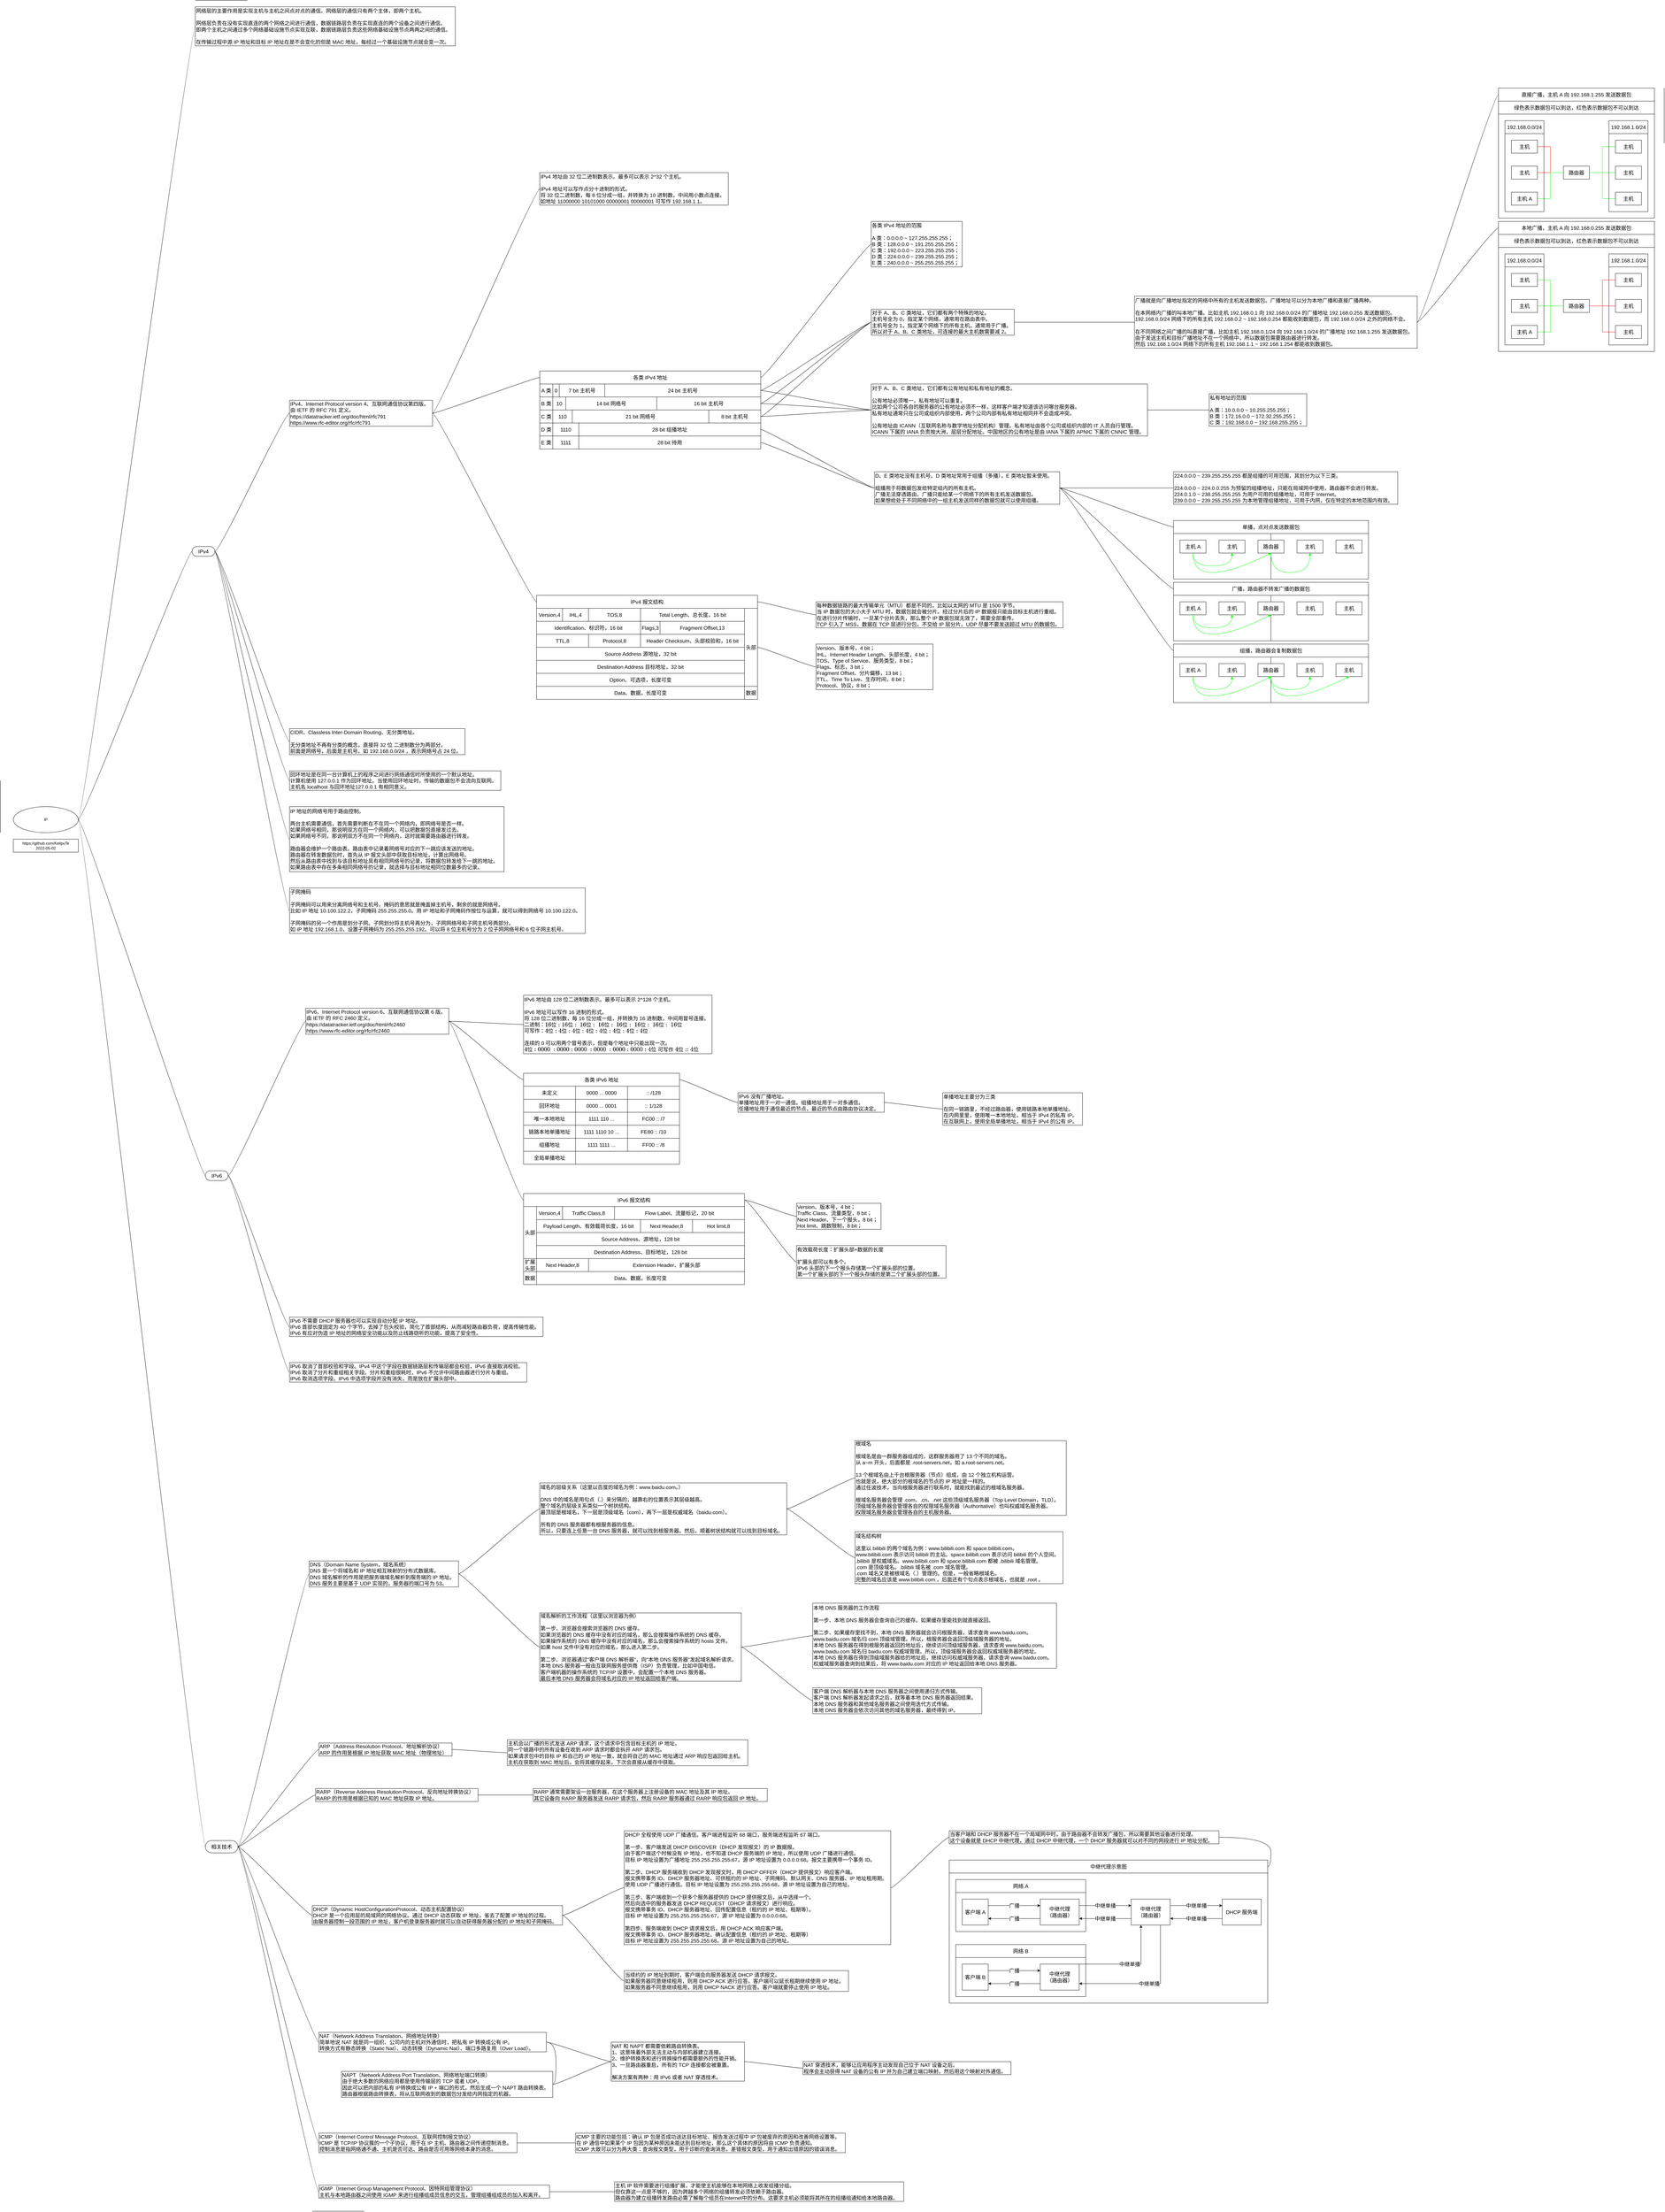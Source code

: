 <mxfile version="17.4.2" type="device"><diagram id="GhtB-NAzL1itoP4KqRlL" name="第 1 页"><mxGraphModel dx="3936" dy="5916" grid="1" gridSize="10" guides="0" tooltips="1" connect="1" arrows="0" fold="1" page="1" pageScale="1" pageWidth="827" pageHeight="1169" math="0" shadow="0"><root><mxCell id="0"/><mxCell id="1" parent="0"/><mxCell id="8t263vGq06jcZ-p4X28M-1" value="IP" style="ellipse;whiteSpace=wrap;html=1;align=center;newEdgeStyle={&quot;edgeStyle&quot;:&quot;entityRelationEdgeStyle&quot;,&quot;startArrow&quot;:&quot;none&quot;,&quot;endArrow&quot;:&quot;none&quot;,&quot;segment&quot;:10,&quot;curved&quot;:1};treeFolding=1;treeMoving=1;" parent="1" vertex="1"><mxGeometry width="200" height="80" as="geometry"/></mxCell><mxCell id="8t263vGq06jcZ-p4X28M-2" value="网络层的主要作用是实现主机与主机之间点对点的通信。网络层的通信只有两个主体，即两个主机。&lt;br style=&quot;font-size: 16px&quot;&gt;&lt;br&gt;网络层负责在没有实现直连的两个网络之间进行通信，数据链路层负责在实现直连的两个设备之间进行通信。&lt;br style=&quot;font-size: 16px&quot;&gt;即两个主机之间通过多个网络基础设施节点实现互联，数据链路层负责这些网络基础设施节点两两之间的通信。&lt;br&gt;&lt;br&gt;在传输过程中源 IP 地址和目标 IP 地址在是不会变化的但是 MAC 地址，每经过一个基础设施节点就会变一次。" style="text;html=1;align=left;verticalAlign=middle;resizable=0;points=[];autosize=1;strokeColor=default;fillColor=none;fontSize=16;" parent="1" vertex="1"><mxGeometry x="560" y="-2460" width="800" height="120" as="geometry"/></mxCell><mxCell id="8t263vGq06jcZ-p4X28M-3" value="IPv4 地址由 32 位二进制数表示。最多可以表示 2^32 个主机。&lt;br&gt;&lt;br&gt;IPv4 地址可以写作点分十进制的形式。&lt;br&gt;将 32 位二进制数，每 8 位分成一组，并转换为 10 进制数，中间用小数点连接。&lt;br&gt;如地址 11000000 10101000 00000001 00000001 可写作 192.168.1.1。" style="text;html=1;align=left;verticalAlign=middle;resizable=0;points=[];autosize=1;strokeColor=default;fillColor=none;fontSize=16;" parent="1" vertex="1"><mxGeometry x="1620" y="-1950" width="580" height="100" as="geometry"/></mxCell><mxCell id="8t263vGq06jcZ-p4X28M-4" value="各类 IPv4 地址的范围&lt;br&gt;&lt;br&gt;A 类：0.0.0.0 ~ 127.255.255.255；&lt;br&gt;B 类：128.0.0.0 ~ 191.255.255.255；&lt;br&gt;C 类：192.0.0.0 ~ 223.255.255.255；&lt;br&gt;D 类：224.0.0.0 ~ 239.255.255.255；&lt;br&gt;E 类：240.0.0.0 ~ 255.255.255.255；" style="text;html=1;align=left;verticalAlign=middle;resizable=0;points=[];autosize=1;strokeColor=default;fillColor=none;fontSize=16;" parent="1" vertex="1"><mxGeometry x="2640" y="-1800" width="280" height="140" as="geometry"/></mxCell><mxCell id="8t263vGq06jcZ-p4X28M-5" value="对于 A、B、C 类地址，它们都有两个特殊的地址。&lt;br&gt;主机号全为 0，指定某个网络，通常用在路由表中。&lt;br&gt;主机号全为 1，指定某个网络下的所有主机，通常用于广播。&lt;br&gt;所以对于&amp;nbsp;A、B、C 类地址，可连接的最大主机数需要减 2。" style="text;html=1;align=left;verticalAlign=middle;resizable=0;points=[];autosize=1;strokeColor=default;fillColor=none;fontSize=16;" parent="1" vertex="1"><mxGeometry x="2640" y="-1530" width="440" height="80" as="geometry"/></mxCell><mxCell id="8t263vGq06jcZ-p4X28M-6" value="D、E 类地址没有主机号。D 类地址常用于组播（多播），E 类地址暂未使用。&lt;br&gt;&lt;br&gt;组播用于将数据包发给特定组内的所有主机。&lt;br&gt;广播无法穿透路由，广播只能给某一个网络下的所有主机发送数据包。&lt;br&gt;如果想给处于不同网络中的一组主机发送同样的数据包就可以使用组播。" style="text;html=1;align=left;verticalAlign=middle;resizable=0;points=[];autosize=1;strokeColor=default;fillColor=none;fontSize=16;" parent="1" vertex="1"><mxGeometry x="2650" y="-1030" width="570" height="100" as="geometry"/></mxCell><mxCell id="TtxZO-RE5etd-oCaDW9o-1" value="CIDR、Classless Inter-Domain Routing、无分类地址。&lt;br&gt;&lt;br&gt;无分类地址不再有分类的概念，直接将 32 位 二进制数分为两部分。&lt;br&gt;前面是网络号，后面是主机号。如&amp;nbsp;&lt;span&gt;192.168.0.0/24 ，表示网络号占 24 位。&lt;/span&gt;" style="text;html=1;align=left;verticalAlign=middle;resizable=0;points=[];autosize=1;strokeColor=default;fillColor=none;fontSize=16;" parent="1" vertex="1"><mxGeometry x="850" y="-240" width="540" height="80" as="geometry"/></mxCell><mxCell id="TtxZO-RE5etd-oCaDW9o-2" value="子网掩码&lt;br&gt;&lt;br&gt;子网掩码可以用来分离网络号和主机号。掩码的意思就是掩盖掉主机号，剩余的就是网络号。&lt;br&gt;比如 IP 地址 10.100.122.2，子网掩码 255.255.255.0。用 IP 地址和子网掩码作按位与运算，就可以得到网络号 10.100.122.0。&lt;br&gt;&lt;br&gt;子网掩码的另一个作用是划分子网。子网划分将主机号再分为，子网网络号和子网主机号两部分。&lt;br&gt;如 IP 地址 192.168.1.0，设置子网掩码为 255.255.255.192。可以将 8 位主机号分为 2 位子网网络号和 6 位子网主机号。" style="text;html=1;align=left;verticalAlign=middle;resizable=0;points=[];autosize=1;strokeColor=default;fillColor=none;fontSize=16;" parent="1" vertex="1"><mxGeometry x="850" y="250" width="910" height="140" as="geometry"/></mxCell><mxCell id="TtxZO-RE5etd-oCaDW9o-5" value="对于 A、B、C 类地址，它们都有公有地址和私有地址的概念。&lt;br&gt;&lt;br&gt;公有地址必须唯一，私有地址可以重复。&lt;br&gt;比如两个公司各自的服务器的公有地址必须不一样，这样客户端才知道该访问哪台服务器。&lt;br&gt;私有地址通常只在公司或组织内部使用，两个公司内部有私有地址相同并不会造成冲突。&lt;br&gt;&lt;br&gt;公有地址由 ICANN（互联网名称与数字地址分配机构）管理。私有地址由各个公司或组织内部的 IT 人员自行管理。&lt;br&gt;ICANN 下属的 IANA 负责按大洲，层层分配地址。中国地区的公有地址是由 IANA 下属的 APNIC 下属的 CNNIC 管理。" style="text;html=1;align=left;verticalAlign=middle;resizable=0;points=[];autosize=1;strokeColor=default;fillColor=none;fontSize=16;" parent="1" vertex="1"><mxGeometry x="2640" y="-1300" width="850" height="160" as="geometry"/></mxCell><mxCell id="TtxZO-RE5etd-oCaDW9o-7" value="回环地址是在同一台计算机上的程序之间进行网络通信时所使用的一个默认地址。&lt;br&gt;计算机使用 127.0.0.1 作为回环地址。当使用回环地址时，传输的数据包不会流向互联网。&lt;br&gt;主机名 localhost 与回环地址127.0.0.1&amp;nbsp;有相同意义。" style="text;html=1;align=left;verticalAlign=middle;resizable=0;points=[];autosize=1;strokeColor=default;fillColor=none;fontSize=16;" parent="1" vertex="1"><mxGeometry x="850" y="-110" width="650" height="60" as="geometry"/></mxCell><mxCell id="3kDbRZmD28iRspKqlCDB-1" value="每种数据链路的最大传输单元（MTU）都是不同的，比如以太网的 MTU 是 1500 字节。&lt;br&gt;当 IP 数据包的大小大于 MTU 时，数据包就会被分片。经过分片后的 IP 数据报只能由目标主机进行重组。&lt;br&gt;在进行分片传输时，一旦某个分片丢失，那么整个 IP 数据包就无效了，需要全部重传。&lt;br&gt;TCP 引入了 MSS，数据在 TCP 层进行分包，不交给 IP 层分片。UDP 尽量不要发送超过 MTU 的数据包。" style="text;html=1;align=left;verticalAlign=middle;resizable=0;points=[];autosize=1;strokeColor=default;fillColor=none;fontSize=16;" parent="1" vertex="1"><mxGeometry x="2470" y="-630" width="760" height="80" as="geometry"/></mxCell><mxCell id="3kDbRZmD28iRspKqlCDB-3" value="IPv6 不需要 DHCP 服务器也可以实现自动分配 IP 地址。&lt;br&gt;IPv6 首部长度固定为 40 个字节，去掉了包头校验，简化了首部结构，从而减轻路由器负荷，提高传输性能。&lt;br&gt;IPv6 有应对伪造 IP 地址的网络安全功能以及防止线路窃听的功能，提高了安全性。" style="text;html=1;align=left;verticalAlign=middle;resizable=0;points=[];autosize=1;strokeColor=default;fillColor=none;fontSize=16;" parent="1" vertex="1"><mxGeometry x="850" y="1570" width="780" height="60" as="geometry"/></mxCell><mxCell id="3kDbRZmD28iRspKqlCDB-4" value="IPv6 没有广播地址。&lt;br&gt;单播地址用于一对一通信。组播地址用于一对多通信。&lt;br&gt;任播地址用于通信最近的节点，最近的节点由路由协议决定。" style="text;html=1;align=left;verticalAlign=middle;resizable=0;points=[];autosize=1;strokeColor=default;fillColor=none;fontSize=16;" parent="1" vertex="1"><mxGeometry x="2230" y="880" width="450" height="60" as="geometry"/></mxCell><mxCell id="3kDbRZmD28iRspKqlCDB-5" value="单播地址主要分为三类&lt;br&gt;&lt;br&gt;在同一链路里，不经过路由器，使用链路本地单播地址。&lt;br&gt;在内网里里，使用唯一本地地址，相当于 IPv4 的私有 IP。&lt;br&gt;在互联网上，使用全局单播地址，相当于 IPv4 的公有 IP。" style="text;html=1;align=left;verticalAlign=middle;resizable=0;points=[];autosize=1;strokeColor=default;fillColor=none;fontSize=16;" parent="1" vertex="1"><mxGeometry x="2860" y="880" width="430" height="100" as="geometry"/></mxCell><mxCell id="3kDbRZmD28iRspKqlCDB-39" value="IPv6 取消了首部校验和字段。IPv4 中这个字段在数据链路层和传输层都会校验，IPv6 直接取消校验。&lt;br&gt;IPv6 取消了分片和重组相关字段。分片和重组很耗时，IPv6 不允许中间路由器进行分片与重组。&lt;br&gt;IPv6 取消选项字段。IPv6 中选项字段并没有消失，而是放在扩展头部中。" style="text;html=1;align=left;verticalAlign=middle;resizable=0;points=[];autosize=1;strokeColor=default;fillColor=none;fontSize=16;" parent="1" vertex="1"><mxGeometry x="850" y="1710" width="730" height="60" as="geometry"/></mxCell><mxCell id="3kDbRZmD28iRspKqlCDB-42" value="&lt;div&gt;ARP（Address Resolution Protocol、地址解析协议）&lt;/div&gt;&lt;div&gt;ARP 的作用是根据 IP 地址获取 MAC 地址（物理地址）&lt;/div&gt;" style="text;html=1;align=left;verticalAlign=middle;resizable=0;points=[];autosize=1;strokeColor=default;fillColor=none;fontSize=16;" parent="1" vertex="1"><mxGeometry x="940" y="2880" width="410" height="40" as="geometry"/></mxCell><mxCell id="3kDbRZmD28iRspKqlCDB-43" value="RARP（Reverse Address Resolution Protocol、反向地址转换协议）&lt;br&gt;RARP 的作用是根据已知的 MAC 地址获取 IP 地址。" style="text;html=1;align=left;verticalAlign=middle;resizable=0;points=[];autosize=1;strokeColor=default;fillColor=none;fontSize=16;" parent="1" vertex="1"><mxGeometry x="930" y="3020" width="500" height="40" as="geometry"/></mxCell><mxCell id="3kDbRZmD28iRspKqlCDB-45" value="&lt;div&gt;NAT（Network Address Translation、网络地址转换）&lt;/div&gt;&lt;div&gt;简单地说 NAT 就是同一组织、公司内的主机对外通信时，把私有 IP 转换成公有 IP。&lt;/div&gt;&lt;div&gt;转换方式有静态转换（Static Nat）、动态转换（Dynamic Nat）、端口多路复用（Over Load）。&lt;/div&gt;" style="text;html=1;align=left;verticalAlign=middle;resizable=0;points=[];autosize=1;strokeColor=default;fillColor=none;fontSize=16;" parent="1" vertex="1"><mxGeometry x="940" y="3770" width="700" height="60" as="geometry"/></mxCell><mxCell id="EKINUsCX8zkzYCzQzWLF-1" value="Version、版本号，4 bit；&lt;br&gt;IHL、Internet Header Length、头部长度，4 bit；&lt;br&gt;TOS、Type of Service、服务类型，8 bit；&lt;br&gt;Flags、标志，3 bit；&lt;br&gt;Fragment Offset、分片偏移，13 bit；&lt;br&gt;&lt;div&gt;TTL、Time To Live、生存时间，8 bit；&lt;/div&gt;&lt;div&gt;Protocol、协议，8 bit；&lt;/div&gt;" style="text;html=1;align=left;verticalAlign=middle;resizable=0;points=[];autosize=1;strokeColor=default;fillColor=none;fontSize=16;" parent="1" vertex="1"><mxGeometry x="2470" y="-500" width="360" height="140" as="geometry"/></mxCell><mxCell id="EKINUsCX8zkzYCzQzWLF-6" value="IPv4" style="whiteSpace=wrap;html=1;rounded=1;arcSize=50;align=center;verticalAlign=middle;strokeWidth=1;autosize=1;spacing=4;treeFolding=1;treeMoving=1;newEdgeStyle={&quot;edgeStyle&quot;:&quot;entityRelationEdgeStyle&quot;,&quot;startArrow&quot;:&quot;none&quot;,&quot;endArrow&quot;:&quot;none&quot;,&quot;segment&quot;:10,&quot;curved&quot;:1};fontSize=16;" parent="1" vertex="1"><mxGeometry x="550" y="-800" width="70" height="30" as="geometry"/></mxCell><mxCell id="EKINUsCX8zkzYCzQzWLF-7" value="" style="edgeStyle=entityRelationEdgeStyle;startArrow=none;endArrow=none;segment=10;curved=1;rounded=0;fontSize=16;" parent="1" source="8t263vGq06jcZ-p4X28M-1" target="EKINUsCX8zkzYCzQzWLF-6" edge="1"><mxGeometry relative="1" as="geometry"><mxPoint x="440" y="-40" as="sourcePoint"/></mxGeometry></mxCell><mxCell id="EKINUsCX8zkzYCzQzWLF-8" value="" style="edgeStyle=entityRelationEdgeStyle;startArrow=none;endArrow=none;segment=10;curved=1;rounded=0;fontSize=16;" parent="1" source="EKINUsCX8zkzYCzQzWLF-36" target="8t263vGq06jcZ-p4X28M-3" edge="1"><mxGeometry relative="1" as="geometry"><mxPoint x="320" y="-580" as="sourcePoint"/><mxPoint x="570" y="-805" as="targetPoint"/></mxGeometry></mxCell><mxCell id="EKINUsCX8zkzYCzQzWLF-28" value="" style="group" parent="1" vertex="1" connectable="0"><mxGeometry x="1620" y="-1340" width="680" height="240" as="geometry"/></mxCell><mxCell id="EKINUsCX8zkzYCzQzWLF-9" value="0" style="rounded=0;whiteSpace=wrap;html=1;fontSize=16;strokeColor=default;" parent="EKINUsCX8zkzYCzQzWLF-28" vertex="1"><mxGeometry x="40" y="40" width="20" height="40" as="geometry"/></mxCell><mxCell id="EKINUsCX8zkzYCzQzWLF-10" value="7 bit 主机号" style="rounded=0;whiteSpace=wrap;html=1;fontSize=16;strokeColor=default;" parent="EKINUsCX8zkzYCzQzWLF-28" vertex="1"><mxGeometry x="60" y="40" width="140" height="40" as="geometry"/></mxCell><mxCell id="EKINUsCX8zkzYCzQzWLF-11" value="24 bit 主机号" style="rounded=0;whiteSpace=wrap;html=1;fontSize=16;strokeColor=default;" parent="EKINUsCX8zkzYCzQzWLF-28" vertex="1"><mxGeometry x="200" y="40" width="480" height="40" as="geometry"/></mxCell><mxCell id="EKINUsCX8zkzYCzQzWLF-12" value="10" style="rounded=0;whiteSpace=wrap;html=1;fontSize=16;strokeColor=default;align=center;" parent="EKINUsCX8zkzYCzQzWLF-28" vertex="1"><mxGeometry x="40" y="80" width="40" height="40" as="geometry"/></mxCell><mxCell id="EKINUsCX8zkzYCzQzWLF-13" value="14 bit 网络号" style="rounded=0;whiteSpace=wrap;html=1;fontSize=16;strokeColor=default;" parent="EKINUsCX8zkzYCzQzWLF-28" vertex="1"><mxGeometry x="80" y="80" width="280" height="40" as="geometry"/></mxCell><mxCell id="EKINUsCX8zkzYCzQzWLF-14" value="16 bit 主机号" style="rounded=0;whiteSpace=wrap;html=1;fontSize=16;strokeColor=default;" parent="EKINUsCX8zkzYCzQzWLF-28" vertex="1"><mxGeometry x="360" y="80" width="320" height="40" as="geometry"/></mxCell><mxCell id="EKINUsCX8zkzYCzQzWLF-15" value="110" style="rounded=0;whiteSpace=wrap;html=1;fontSize=16;strokeColor=default;align=center;" parent="EKINUsCX8zkzYCzQzWLF-28" vertex="1"><mxGeometry x="40" y="120" width="60" height="40" as="geometry"/></mxCell><mxCell id="EKINUsCX8zkzYCzQzWLF-16" value="1110" style="rounded=0;whiteSpace=wrap;html=1;fontSize=16;strokeColor=default;align=center;" parent="EKINUsCX8zkzYCzQzWLF-28" vertex="1"><mxGeometry x="40" y="160" width="80" height="40" as="geometry"/></mxCell><mxCell id="EKINUsCX8zkzYCzQzWLF-17" value="1111" style="rounded=0;whiteSpace=wrap;html=1;fontSize=16;strokeColor=default;align=center;" parent="EKINUsCX8zkzYCzQzWLF-28" vertex="1"><mxGeometry x="40" y="200" width="80" height="40" as="geometry"/></mxCell><mxCell id="EKINUsCX8zkzYCzQzWLF-18" value="21 bit 网络号" style="rounded=0;whiteSpace=wrap;html=1;fontSize=16;strokeColor=default;" parent="EKINUsCX8zkzYCzQzWLF-28" vertex="1"><mxGeometry x="100" y="120" width="420" height="40" as="geometry"/></mxCell><mxCell id="EKINUsCX8zkzYCzQzWLF-19" value="8 bit 主机号" style="rounded=0;whiteSpace=wrap;html=1;fontSize=16;strokeColor=default;" parent="EKINUsCX8zkzYCzQzWLF-28" vertex="1"><mxGeometry x="520" y="120" width="160" height="40" as="geometry"/></mxCell><mxCell id="EKINUsCX8zkzYCzQzWLF-20" value="28 bit 组播地址" style="rounded=0;whiteSpace=wrap;html=1;fontSize=16;strokeColor=default;" parent="EKINUsCX8zkzYCzQzWLF-28" vertex="1"><mxGeometry x="120" y="160" width="560" height="40" as="geometry"/></mxCell><mxCell id="EKINUsCX8zkzYCzQzWLF-21" value="28 bit 待用" style="rounded=0;whiteSpace=wrap;html=1;fontSize=16;strokeColor=default;" parent="EKINUsCX8zkzYCzQzWLF-28" vertex="1"><mxGeometry x="120" y="200" width="560" height="40" as="geometry"/></mxCell><mxCell id="EKINUsCX8zkzYCzQzWLF-22" value="&lt;span style=&quot;text-align: left&quot;&gt;各类 IPv4 地址&lt;/span&gt;" style="rounded=0;whiteSpace=wrap;html=1;fontSize=16;strokeColor=default;" parent="EKINUsCX8zkzYCzQzWLF-28" vertex="1"><mxGeometry width="680" height="40" as="geometry"/></mxCell><mxCell id="EKINUsCX8zkzYCzQzWLF-23" value="A 类" style="rounded=0;whiteSpace=wrap;html=1;fontSize=16;strokeColor=default;" parent="EKINUsCX8zkzYCzQzWLF-28" vertex="1"><mxGeometry y="40" width="40" height="40" as="geometry"/></mxCell><mxCell id="EKINUsCX8zkzYCzQzWLF-24" value="B 类" style="rounded=0;whiteSpace=wrap;html=1;fontSize=16;strokeColor=default;" parent="EKINUsCX8zkzYCzQzWLF-28" vertex="1"><mxGeometry y="80" width="40" height="40" as="geometry"/></mxCell><mxCell id="EKINUsCX8zkzYCzQzWLF-25" value="C 类" style="rounded=0;whiteSpace=wrap;html=1;fontSize=16;strokeColor=default;" parent="EKINUsCX8zkzYCzQzWLF-28" vertex="1"><mxGeometry y="120" width="40" height="40" as="geometry"/></mxCell><mxCell id="EKINUsCX8zkzYCzQzWLF-26" value="D 类" style="rounded=0;whiteSpace=wrap;html=1;fontSize=16;strokeColor=default;" parent="EKINUsCX8zkzYCzQzWLF-28" vertex="1"><mxGeometry y="160" width="40" height="40" as="geometry"/></mxCell><mxCell id="EKINUsCX8zkzYCzQzWLF-27" value="E 类" style="rounded=0;whiteSpace=wrap;html=1;fontSize=16;strokeColor=default;" parent="EKINUsCX8zkzYCzQzWLF-28" vertex="1"><mxGeometry y="200" width="40" height="40" as="geometry"/></mxCell><mxCell id="EKINUsCX8zkzYCzQzWLF-29" value="" style="edgeStyle=entityRelationEdgeStyle;startArrow=none;endArrow=none;segment=10;curved=1;rounded=0;fontSize=16;" parent="1" source="p5-2eFmYtfM7ik7NaXaI-36" target="EKINUsCX8zkzYCzQzWLF-1" edge="1"><mxGeometry relative="1" as="geometry"><mxPoint x="1780" y="-615" as="sourcePoint"/><mxPoint x="2190" y="-770" as="targetPoint"/></mxGeometry></mxCell><mxCell id="EKINUsCX8zkzYCzQzWLF-36" value="IPv4、Internet Protocol version 4、互联网通信协议第四版。&lt;br&gt;由&amp;nbsp;IETF 的 RFC 791 定义。&lt;br&gt;https://datatracker.ietf.org/doc/html/rfc791&lt;br&gt;https://www.rfc-editor.org/rfc/rfc791" style="text;html=1;align=left;verticalAlign=middle;resizable=0;points=[];autosize=1;strokeColor=default;fillColor=none;fontSize=16;" parent="1" vertex="1"><mxGeometry x="850" y="-1250" width="440" height="80" as="geometry"/></mxCell><mxCell id="xeiThqpgeoE5x_cBWyTq-1" value="" style="edgeStyle=entityRelationEdgeStyle;startArrow=none;endArrow=none;segment=10;curved=1;rounded=0;fontSize=16;" parent="1" source="EKINUsCX8zkzYCzQzWLF-6" target="EKINUsCX8zkzYCzQzWLF-36" edge="1"><mxGeometry relative="1" as="geometry"><mxPoint x="640" y="-805" as="sourcePoint"/><mxPoint x="800" y="-960" as="targetPoint"/></mxGeometry></mxCell><mxCell id="xeiThqpgeoE5x_cBWyTq-2" value="" style="edgeStyle=entityRelationEdgeStyle;startArrow=none;endArrow=none;segment=10;curved=1;rounded=0;fontSize=16;" parent="1" source="EKINUsCX8zkzYCzQzWLF-22" target="8t263vGq06jcZ-p4X28M-4" edge="1"><mxGeometry relative="1" as="geometry"><mxPoint x="2060" y="-1250" as="sourcePoint"/><mxPoint x="2210" y="-1460" as="targetPoint"/></mxGeometry></mxCell><mxCell id="xeiThqpgeoE5x_cBWyTq-3" value="" style="edgeStyle=entityRelationEdgeStyle;startArrow=none;endArrow=none;segment=10;curved=1;rounded=0;fontSize=16;" parent="1" source="EKINUsCX8zkzYCzQzWLF-36" target="EKINUsCX8zkzYCzQzWLF-22" edge="1"><mxGeometry relative="1" as="geometry"><mxPoint x="1240" y="-1100" as="sourcePoint"/><mxPoint x="1450" y="-1320" as="targetPoint"/></mxGeometry></mxCell><mxCell id="xeiThqpgeoE5x_cBWyTq-4" value="广播就是向广播地址指定的网络中所有的主机发送数据包。&lt;span&gt;广播地址可以分为本地广播和直接广播两种。&lt;/span&gt;&lt;br&gt;&lt;br&gt;&lt;span&gt;在本网络内&lt;/span&gt;&lt;span&gt;广播的叫本地广播。比如主机&amp;nbsp;&lt;/span&gt;192.168.0.1&amp;nbsp;&lt;span&gt;向 192.168.0.0/24 的广播地址 192.168.0.255 发送数据包。&lt;/span&gt;&lt;br&gt;192.168.0.0/24 网络下的所有主机&lt;span&gt;&amp;nbsp;192.168.0.2 ~ 192.168.0.254 都能收到数据包，而 192.168.0.0/24 之外的网络不会。&lt;/span&gt;&lt;br&gt;&lt;br&gt;&lt;span&gt;在不同网络之间广播的叫直接广播，比如&lt;/span&gt;主机&lt;span&gt;&amp;nbsp;192.168.0.1/24 向&lt;/span&gt;&lt;span&gt;&amp;nbsp;&lt;/span&gt;192.168.1.0/24 的广播地址&amp;nbsp;&lt;span&gt;192.168.1.255&amp;nbsp;&lt;/span&gt;发送数据包&lt;span&gt;。&lt;br&gt;&lt;/span&gt;由于发送主机和目标广播地址不在一个网络中，所以数据包需要路由器进行转发。&lt;br&gt;&lt;span&gt;然后&amp;nbsp;&lt;/span&gt;192.168.1.0/24 网络下的所有主机&lt;span&gt;&amp;nbsp;192.168.1.1 ~ 192.168.1.254 都能收到数据包。&lt;/span&gt;" style="text;html=1;align=left;verticalAlign=middle;resizable=0;points=[];autosize=1;strokeColor=default;fillColor=none;fontSize=16;" parent="1" vertex="1"><mxGeometry x="3450" y="-1570" width="870" height="160" as="geometry"/></mxCell><mxCell id="p5-2eFmYtfM7ik7NaXaI-1" value="" style="edgeStyle=entityRelationEdgeStyle;startArrow=none;endArrow=none;segment=10;curved=1;rounded=0;fontSize=16;" parent="1" source="EKINUsCX8zkzYCzQzWLF-11" target="8t263vGq06jcZ-p4X28M-5" edge="1"><mxGeometry relative="1" as="geometry"><mxPoint x="2320" y="-1170" as="sourcePoint"/><mxPoint x="2490" y="-1430" as="targetPoint"/></mxGeometry></mxCell><mxCell id="p5-2eFmYtfM7ik7NaXaI-2" value="" style="edgeStyle=entityRelationEdgeStyle;startArrow=none;endArrow=none;segment=10;curved=1;rounded=0;fontSize=16;" parent="1" source="EKINUsCX8zkzYCzQzWLF-14" target="8t263vGq06jcZ-p4X28M-5" edge="1"><mxGeometry relative="1" as="geometry"><mxPoint x="2320" y="-1130" as="sourcePoint"/><mxPoint x="2500" y="-1420" as="targetPoint"/></mxGeometry></mxCell><mxCell id="p5-2eFmYtfM7ik7NaXaI-3" value="" style="edgeStyle=entityRelationEdgeStyle;startArrow=none;endArrow=none;segment=10;curved=1;rounded=0;fontSize=16;" parent="1" source="EKINUsCX8zkzYCzQzWLF-19" target="8t263vGq06jcZ-p4X28M-5" edge="1"><mxGeometry relative="1" as="geometry"><mxPoint x="2320" y="-1090" as="sourcePoint"/><mxPoint x="2510" y="-1410" as="targetPoint"/></mxGeometry></mxCell><mxCell id="p5-2eFmYtfM7ik7NaXaI-6" value="&lt;div style=&quot;font-size: 16px;&quot;&gt;私有地址的范围&lt;/div&gt;&lt;div style=&quot;font-size: 16px;&quot;&gt;&lt;br style=&quot;font-size: 16px;&quot;&gt;&lt;/div&gt;&lt;div style=&quot;font-size: 16px;&quot;&gt;A 类：10.0.0.0 ~ 10.255.255.255；&lt;/div&gt;&lt;div style=&quot;font-size: 16px;&quot;&gt;B 类：172.16.0.0 ~ 172.32.255.255；&lt;/div&gt;&lt;div style=&quot;font-size: 16px;&quot;&gt;C 类：192.168.0.0 ~ 192.168.255.255；&lt;/div&gt;" style="text;html=1;align=left;verticalAlign=middle;resizable=0;points=[];autosize=1;strokeColor=default;fillColor=none;fontSize=16;" parent="1" vertex="1"><mxGeometry x="3680" y="-1270" width="300" height="100" as="geometry"/></mxCell><mxCell id="p5-2eFmYtfM7ik7NaXaI-7" value="" style="edgeStyle=entityRelationEdgeStyle;startArrow=none;endArrow=none;segment=10;curved=1;rounded=0;fontSize=16;" parent="1" source="EKINUsCX8zkzYCzQzWLF-19" target="TtxZO-RE5etd-oCaDW9o-5" edge="1"><mxGeometry relative="1" as="geometry"><mxPoint x="2320" y="-1130" as="sourcePoint"/><mxPoint x="2500" y="-1250" as="targetPoint"/></mxGeometry></mxCell><mxCell id="p5-2eFmYtfM7ik7NaXaI-8" value="" style="edgeStyle=entityRelationEdgeStyle;startArrow=none;endArrow=none;segment=10;curved=1;rounded=0;fontSize=16;" parent="1" source="EKINUsCX8zkzYCzQzWLF-11" target="TtxZO-RE5etd-oCaDW9o-5" edge="1"><mxGeometry relative="1" as="geometry"><mxPoint x="2330" y="-1120" as="sourcePoint"/><mxPoint x="2500" y="-1070" as="targetPoint"/></mxGeometry></mxCell><mxCell id="p5-2eFmYtfM7ik7NaXaI-9" value="" style="edgeStyle=entityRelationEdgeStyle;startArrow=none;endArrow=none;segment=10;curved=1;rounded=0;fontSize=16;" parent="1" source="EKINUsCX8zkzYCzQzWLF-14" target="TtxZO-RE5etd-oCaDW9o-5" edge="1"><mxGeometry relative="1" as="geometry"><mxPoint x="2340" y="-1110" as="sourcePoint"/><mxPoint x="2500" y="-1070" as="targetPoint"/></mxGeometry></mxCell><mxCell id="p5-2eFmYtfM7ik7NaXaI-10" value="" style="edgeStyle=entityRelationEdgeStyle;startArrow=none;endArrow=none;segment=10;curved=1;rounded=0;fontSize=16;" parent="1" source="EKINUsCX8zkzYCzQzWLF-20" target="8t263vGq06jcZ-p4X28M-6" edge="1"><mxGeometry relative="1" as="geometry"><mxPoint x="2320" y="-1050" as="sourcePoint"/><mxPoint x="2500" y="-1080" as="targetPoint"/></mxGeometry></mxCell><mxCell id="p5-2eFmYtfM7ik7NaXaI-11" value="" style="edgeStyle=entityRelationEdgeStyle;startArrow=none;endArrow=none;segment=10;curved=1;rounded=0;fontSize=16;" parent="1" source="EKINUsCX8zkzYCzQzWLF-21" target="8t263vGq06jcZ-p4X28M-6" edge="1"><mxGeometry relative="1" as="geometry"><mxPoint x="2320" y="-1010" as="sourcePoint"/><mxPoint x="2510" y="-1070" as="targetPoint"/></mxGeometry></mxCell><mxCell id="p5-2eFmYtfM7ik7NaXaI-12" value="" style="edgeStyle=entityRelationEdgeStyle;startArrow=none;endArrow=none;segment=10;curved=1;rounded=0;fontSize=16;" parent="1" source="8t263vGq06jcZ-p4X28M-5" target="xeiThqpgeoE5x_cBWyTq-4" edge="1"><mxGeometry relative="1" as="geometry"><mxPoint x="2300" y="-1150" as="sourcePoint"/><mxPoint x="2480" y="-1180" as="targetPoint"/></mxGeometry></mxCell><mxCell id="p5-2eFmYtfM7ik7NaXaI-13" value="" style="edgeStyle=entityRelationEdgeStyle;startArrow=none;endArrow=none;segment=10;curved=1;rounded=0;fontSize=16;" parent="1" source="TtxZO-RE5etd-oCaDW9o-5" target="p5-2eFmYtfM7ik7NaXaI-6" edge="1"><mxGeometry relative="1" as="geometry"><mxPoint x="2930" y="-1330" as="sourcePoint"/><mxPoint x="3040" y="-1360" as="targetPoint"/></mxGeometry></mxCell><mxCell id="p5-2eFmYtfM7ik7NaXaI-14" value="" style="edgeStyle=entityRelationEdgeStyle;startArrow=none;endArrow=none;segment=10;curved=1;rounded=0;fontSize=16;" parent="1" source="xeiThqpgeoE5x_cBWyTq-4" target="8t263vGq06jcZ-p4X28M-57" edge="1"><mxGeometry relative="1" as="geometry"><mxPoint x="3350" y="-1080" as="sourcePoint"/><mxPoint x="3460" y="-1090" as="targetPoint"/></mxGeometry></mxCell><mxCell id="p5-2eFmYtfM7ik7NaXaI-15" value="" style="edgeStyle=entityRelationEdgeStyle;startArrow=none;endArrow=none;segment=10;curved=1;rounded=0;fontSize=16;" parent="1" source="xeiThqpgeoE5x_cBWyTq-4" target="8t263vGq06jcZ-p4X28M-29" edge="1"><mxGeometry relative="1" as="geometry"><mxPoint x="3920" y="-1290" as="sourcePoint"/><mxPoint x="4120" y="-1160" as="targetPoint"/></mxGeometry></mxCell><mxCell id="p5-2eFmYtfM7ik7NaXaI-19" value="" style="edgeStyle=entityRelationEdgeStyle;startArrow=none;endArrow=none;segment=10;curved=1;rounded=0;fontSize=16;" parent="1" source="8t263vGq06jcZ-p4X28M-6" target="8t263vGq06jcZ-p4X28M-79" edge="1"><mxGeometry relative="1" as="geometry"><mxPoint x="3010" y="-820" as="sourcePoint"/><mxPoint x="3120" y="-830" as="targetPoint"/></mxGeometry></mxCell><mxCell id="p5-2eFmYtfM7ik7NaXaI-20" value="" style="edgeStyle=entityRelationEdgeStyle;startArrow=none;endArrow=none;segment=10;curved=1;rounded=0;fontSize=16;" parent="1" source="8t263vGq06jcZ-p4X28M-6" target="8t263vGq06jcZ-p4X28M-90" edge="1"><mxGeometry relative="1" as="geometry"><mxPoint x="3070" y="-900" as="sourcePoint"/><mxPoint x="3190" y="-920" as="targetPoint"/></mxGeometry></mxCell><mxCell id="p5-2eFmYtfM7ik7NaXaI-21" value="" style="edgeStyle=entityRelationEdgeStyle;startArrow=none;endArrow=none;segment=10;curved=1;rounded=0;fontSize=16;" parent="1" source="8t263vGq06jcZ-p4X28M-6" target="8t263vGq06jcZ-p4X28M-101" edge="1"><mxGeometry relative="1" as="geometry"><mxPoint x="3070" y="-900" as="sourcePoint"/><mxPoint x="3190" y="-700" as="targetPoint"/></mxGeometry></mxCell><mxCell id="p5-2eFmYtfM7ik7NaXaI-25" value="&lt;div&gt;224.0.0.0 ~ 239.255.255.255 都是组播的可用范围，其划分为以下三类。&lt;/div&gt;&lt;div&gt;&lt;br&gt;&lt;/div&gt;&lt;div&gt;224.0.0.0 ~ 224.0.0.255 为预留的组播地址，只能在局域网中使用，路由器不会进行转发。&lt;/div&gt;&lt;div&gt;224.0.1.0 ~ 238.255.255.255 为用户可用的组播地址，可用于 Internet。&lt;/div&gt;&lt;div&gt;239.0.0.0 ~ 239.255.255.255 为本地管理组播地址，可用于内网，仅在特定的本地范围内有效。&lt;/div&gt;" style="text;html=1;align=left;verticalAlign=middle;resizable=0;points=[];autosize=1;strokeColor=default;fillColor=none;fontSize=16;" parent="1" vertex="1"><mxGeometry x="3570" y="-1030" width="690" height="100" as="geometry"/></mxCell><mxCell id="p5-2eFmYtfM7ik7NaXaI-26" value="" style="edgeStyle=entityRelationEdgeStyle;startArrow=none;endArrow=none;segment=10;curved=1;rounded=0;fontSize=16;" parent="1" source="8t263vGq06jcZ-p4X28M-6" target="p5-2eFmYtfM7ik7NaXaI-25" edge="1"><mxGeometry relative="1" as="geometry"><mxPoint x="3070" y="-900" as="sourcePoint"/><mxPoint x="3320" y="-570" as="targetPoint"/></mxGeometry></mxCell><mxCell id="p5-2eFmYtfM7ik7NaXaI-27" value="" style="edgeStyle=entityRelationEdgeStyle;startArrow=none;endArrow=none;segment=10;curved=1;rounded=0;fontSize=16;" parent="1" source="EKINUsCX8zkzYCzQzWLF-6" target="TtxZO-RE5etd-oCaDW9o-1" edge="1"><mxGeometry relative="1" as="geometry"><mxPoint x="640" y="-805" as="sourcePoint"/><mxPoint x="800" y="-1080" as="targetPoint"/></mxGeometry></mxCell><mxCell id="p5-2eFmYtfM7ik7NaXaI-28" value="" style="edgeStyle=entityRelationEdgeStyle;startArrow=none;endArrow=none;segment=10;curved=1;rounded=0;fontSize=16;" parent="1" source="EKINUsCX8zkzYCzQzWLF-6" target="TtxZO-RE5etd-oCaDW9o-2" edge="1"><mxGeometry relative="1" as="geometry"><mxPoint x="1220" y="-840" as="sourcePoint"/><mxPoint x="1690" y="-425" as="targetPoint"/></mxGeometry></mxCell><mxCell id="p5-2eFmYtfM7ik7NaXaI-29" value="" style="edgeStyle=entityRelationEdgeStyle;startArrow=none;endArrow=none;segment=10;curved=1;rounded=0;fontSize=16;" parent="1" source="EKINUsCX8zkzYCzQzWLF-36" target="3kDbRZmD28iRspKqlCDB-20" edge="1"><mxGeometry relative="1" as="geometry"><mxPoint x="640" y="-805" as="sourcePoint"/><mxPoint x="800" y="-1080" as="targetPoint"/></mxGeometry></mxCell><mxCell id="p5-2eFmYtfM7ik7NaXaI-30" value="" style="edgeStyle=entityRelationEdgeStyle;startArrow=none;endArrow=none;segment=10;curved=1;rounded=0;fontSize=16;" parent="1" source="EKINUsCX8zkzYCzQzWLF-6" target="TtxZO-RE5etd-oCaDW9o-7" edge="1"><mxGeometry relative="1" as="geometry"><mxPoint x="630" y="-835" as="sourcePoint"/><mxPoint x="850" y="-280" as="targetPoint"/></mxGeometry></mxCell><mxCell id="p5-2eFmYtfM7ik7NaXaI-31" value="" style="edgeStyle=entityRelationEdgeStyle;startArrow=none;endArrow=none;segment=10;curved=1;rounded=0;fontSize=16;" parent="1" source="EKINUsCX8zkzYCzQzWLF-6" target="TtxZO-RE5etd-oCaDW9o-6" edge="1"><mxGeometry relative="1" as="geometry"><mxPoint x="630" y="-835" as="sourcePoint"/><mxPoint x="820.0" y="-460" as="targetPoint"/></mxGeometry></mxCell><mxCell id="p5-2eFmYtfM7ik7NaXaI-40" value="" style="group" parent="1" vertex="1" connectable="0"><mxGeometry x="1610" y="-650" width="680" height="320" as="geometry"/></mxCell><mxCell id="3kDbRZmD28iRspKqlCDB-6" value="Version,4" style="rounded=0;whiteSpace=wrap;html=1;fontSize=16;strokeColor=default;" parent="p5-2eFmYtfM7ik7NaXaI-40" vertex="1"><mxGeometry y="40" width="80" height="40" as="geometry"/></mxCell><mxCell id="3kDbRZmD28iRspKqlCDB-7" value="&lt;div style=&quot;text-align: left&quot;&gt;&lt;span&gt;IHL,4&lt;/span&gt;&lt;/div&gt;" style="rounded=0;whiteSpace=wrap;html=1;fontSize=16;strokeColor=default;" parent="p5-2eFmYtfM7ik7NaXaI-40" vertex="1"><mxGeometry x="80" y="40" width="80" height="40" as="geometry"/></mxCell><mxCell id="3kDbRZmD28iRspKqlCDB-8" value="TOS,8" style="rounded=0;whiteSpace=wrap;html=1;fontSize=16;strokeColor=default;" parent="p5-2eFmYtfM7ik7NaXaI-40" vertex="1"><mxGeometry x="160" y="40" width="160" height="40" as="geometry"/></mxCell><mxCell id="3kDbRZmD28iRspKqlCDB-9" value="&lt;span style=&quot;text-align: left&quot;&gt;Total Length、总长度，16 bit&lt;/span&gt;" style="rounded=0;whiteSpace=wrap;html=1;fontSize=16;strokeColor=default;" parent="p5-2eFmYtfM7ik7NaXaI-40" vertex="1"><mxGeometry x="320" y="40" width="320" height="40" as="geometry"/></mxCell><mxCell id="3kDbRZmD28iRspKqlCDB-10" value="&lt;span style=&quot;text-align: left&quot;&gt;Identification、标识符，16 bit&lt;/span&gt;" style="rounded=0;whiteSpace=wrap;html=1;fontSize=16;strokeColor=default;" parent="p5-2eFmYtfM7ik7NaXaI-40" vertex="1"><mxGeometry y="80" width="320" height="40" as="geometry"/></mxCell><mxCell id="3kDbRZmD28iRspKqlCDB-11" value="Flags,3" style="rounded=0;whiteSpace=wrap;html=1;fontSize=16;strokeColor=default;" parent="p5-2eFmYtfM7ik7NaXaI-40" vertex="1"><mxGeometry x="320" y="80" width="60" height="40" as="geometry"/></mxCell><mxCell id="3kDbRZmD28iRspKqlCDB-12" value="Fragment Offset,13" style="rounded=0;whiteSpace=wrap;html=1;fontSize=16;strokeColor=default;" parent="p5-2eFmYtfM7ik7NaXaI-40" vertex="1"><mxGeometry x="380" y="80" width="260" height="40" as="geometry"/></mxCell><mxCell id="3kDbRZmD28iRspKqlCDB-13" value="TTL,8" style="rounded=0;whiteSpace=wrap;html=1;fontSize=16;strokeColor=default;" parent="p5-2eFmYtfM7ik7NaXaI-40" vertex="1"><mxGeometry y="120" width="160" height="40" as="geometry"/></mxCell><mxCell id="3kDbRZmD28iRspKqlCDB-14" value="Protocol,8" style="rounded=0;whiteSpace=wrap;html=1;fontSize=16;strokeColor=default;" parent="p5-2eFmYtfM7ik7NaXaI-40" vertex="1"><mxGeometry x="160" y="120" width="160" height="40" as="geometry"/></mxCell><mxCell id="3kDbRZmD28iRspKqlCDB-15" value="&lt;span style=&quot;text-align: left&quot;&gt;Header Checksum、头部校验和，16 bit&lt;/span&gt;" style="rounded=0;whiteSpace=wrap;html=1;fontSize=16;strokeColor=default;" parent="p5-2eFmYtfM7ik7NaXaI-40" vertex="1"><mxGeometry x="320" y="120" width="320" height="40" as="geometry"/></mxCell><mxCell id="3kDbRZmD28iRspKqlCDB-16" value="&lt;span style=&quot;text-align: left&quot;&gt;Source Address 源地址，32 bit&lt;/span&gt;" style="rounded=0;whiteSpace=wrap;html=1;fontSize=16;strokeColor=default;" parent="p5-2eFmYtfM7ik7NaXaI-40" vertex="1"><mxGeometry y="160" width="640" height="40" as="geometry"/></mxCell><mxCell id="3kDbRZmD28iRspKqlCDB-17" value="&lt;span style=&quot;text-align: left&quot;&gt;Destination Address 目标地址，32 bit&lt;/span&gt;" style="rounded=0;whiteSpace=wrap;html=1;fontSize=16;strokeColor=default;" parent="p5-2eFmYtfM7ik7NaXaI-40" vertex="1"><mxGeometry y="200" width="640" height="40" as="geometry"/></mxCell><mxCell id="3kDbRZmD28iRspKqlCDB-18" value="&lt;span style=&quot;text-align: left&quot;&gt;Option、可选项，长度可变&lt;/span&gt;" style="rounded=0;whiteSpace=wrap;html=1;fontSize=16;strokeColor=default;" parent="p5-2eFmYtfM7ik7NaXaI-40" vertex="1"><mxGeometry y="240" width="640" height="40" as="geometry"/></mxCell><mxCell id="3kDbRZmD28iRspKqlCDB-20" value="IPv4 报文结构" style="rounded=0;whiteSpace=wrap;html=1;fontSize=16;strokeColor=default;" parent="p5-2eFmYtfM7ik7NaXaI-40" vertex="1"><mxGeometry width="680" height="40" as="geometry"/></mxCell><mxCell id="p5-2eFmYtfM7ik7NaXaI-32" value="&lt;span style=&quot;text-align: left&quot;&gt;Data、数据，长度可变&lt;/span&gt;" style="rounded=0;whiteSpace=wrap;html=1;fontSize=16;strokeColor=default;" parent="p5-2eFmYtfM7ik7NaXaI-40" vertex="1"><mxGeometry y="280" width="640" height="40" as="geometry"/></mxCell><mxCell id="p5-2eFmYtfM7ik7NaXaI-36" value="头部" style="rounded=0;whiteSpace=wrap;html=1;fontSize=16;strokeColor=default;fillColor=default;" parent="p5-2eFmYtfM7ik7NaXaI-40" vertex="1"><mxGeometry x="640" y="40" width="40" height="240" as="geometry"/></mxCell><mxCell id="p5-2eFmYtfM7ik7NaXaI-38" value="数据" style="rounded=0;whiteSpace=wrap;html=1;fontSize=16;strokeColor=default;fillColor=default;" parent="p5-2eFmYtfM7ik7NaXaI-40" vertex="1"><mxGeometry x="640" y="280" width="40" height="40" as="geometry"/></mxCell><mxCell id="p5-2eFmYtfM7ik7NaXaI-41" value="" style="edgeStyle=entityRelationEdgeStyle;startArrow=none;endArrow=none;segment=10;curved=1;rounded=0;fontSize=16;" parent="1" source="3kDbRZmD28iRspKqlCDB-20" target="3kDbRZmD28iRspKqlCDB-1" edge="1"><mxGeometry relative="1" as="geometry"><mxPoint x="2300" y="-480" as="sourcePoint"/><mxPoint x="2470" y="-415" as="targetPoint"/></mxGeometry></mxCell><mxCell id="p5-2eFmYtfM7ik7NaXaI-48" value="" style="group" parent="1" vertex="1" connectable="0"><mxGeometry x="3570" y="-880" width="600" height="560" as="geometry"/></mxCell><mxCell id="p5-2eFmYtfM7ik7NaXaI-45" value="" style="group" parent="p5-2eFmYtfM7ik7NaXaI-48" vertex="1" connectable="0"><mxGeometry width="600" height="180" as="geometry"/></mxCell><mxCell id="p5-2eFmYtfM7ik7NaXaI-42" value="" style="endArrow=none;html=1;rounded=0;fontSize=16;strokeColor=#000000;" parent="p5-2eFmYtfM7ik7NaXaI-45" edge="1"><mxGeometry width="50" height="50" relative="1" as="geometry"><mxPoint x="300" y="180" as="sourcePoint"/><mxPoint x="300" y="40" as="targetPoint"/></mxGeometry></mxCell><mxCell id="8t263vGq06jcZ-p4X28M-109" value="" style="group;strokeColor=default;container=0;" parent="p5-2eFmYtfM7ik7NaXaI-45" vertex="1" connectable="0"><mxGeometry width="600" height="180" as="geometry"/></mxCell><mxCell id="8t263vGq06jcZ-p4X28M-74" value="主机 A" style="rounded=0;whiteSpace=wrap;html=1;fontSize=16;strokeColor=default;fillColor=default;" parent="p5-2eFmYtfM7ik7NaXaI-45" vertex="1"><mxGeometry x="20" y="60" width="80" height="40" as="geometry"/></mxCell><mxCell id="8t263vGq06jcZ-p4X28M-75" value="主机" style="rounded=0;whiteSpace=wrap;html=1;fontSize=16;strokeColor=default;fillColor=default;" parent="p5-2eFmYtfM7ik7NaXaI-45" vertex="1"><mxGeometry x="140" y="60" width="80" height="40" as="geometry"/></mxCell><mxCell id="8t263vGq06jcZ-p4X28M-76" value="路由器" style="rounded=0;whiteSpace=wrap;html=1;fontSize=16;strokeColor=default;fillColor=default;" parent="p5-2eFmYtfM7ik7NaXaI-45" vertex="1"><mxGeometry x="260" y="60" width="80" height="40" as="geometry"/></mxCell><mxCell id="8t263vGq06jcZ-p4X28M-77" value="主机" style="rounded=0;whiteSpace=wrap;html=1;fontSize=16;strokeColor=default;fillColor=default;" parent="p5-2eFmYtfM7ik7NaXaI-45" vertex="1"><mxGeometry x="380" y="60" width="80" height="40" as="geometry"/></mxCell><mxCell id="8t263vGq06jcZ-p4X28M-78" value="主机" style="rounded=0;whiteSpace=wrap;html=1;fontSize=16;strokeColor=default;fillColor=default;" parent="p5-2eFmYtfM7ik7NaXaI-45" vertex="1"><mxGeometry x="500" y="60" width="80" height="40" as="geometry"/></mxCell><mxCell id="8t263vGq06jcZ-p4X28M-79" value="单播，点对点发送数据包" style="rounded=0;whiteSpace=wrap;html=1;fontSize=16;strokeColor=default;fillColor=default;" parent="p5-2eFmYtfM7ik7NaXaI-45" vertex="1"><mxGeometry width="600" height="40" as="geometry"/></mxCell><mxCell id="8t263vGq06jcZ-p4X28M-80" value="" style="curved=1;endArrow=classic;html=1;rounded=0;fontSize=16;strokeColor=#00FF00;exitX=0.5;exitY=1;exitDx=0;exitDy=0;entryX=0.5;entryY=1;entryDx=0;entryDy=0;" parent="p5-2eFmYtfM7ik7NaXaI-45" source="8t263vGq06jcZ-p4X28M-74" target="8t263vGq06jcZ-p4X28M-75" edge="1"><mxGeometry width="50" height="50" relative="1" as="geometry"><mxPoint x="150" y="190" as="sourcePoint"/><mxPoint x="490" y="140" as="targetPoint"/><Array as="points"><mxPoint x="60" y="140"/><mxPoint x="180" y="140"/></Array></mxGeometry></mxCell><mxCell id="8t263vGq06jcZ-p4X28M-81" value="" style="curved=1;endArrow=classic;html=1;rounded=0;fontSize=16;strokeColor=#00FF00;exitX=0.5;exitY=1;exitDx=0;exitDy=0;entryX=0.5;entryY=1;entryDx=0;entryDy=0;" parent="p5-2eFmYtfM7ik7NaXaI-45" source="8t263vGq06jcZ-p4X28M-74" target="8t263vGq06jcZ-p4X28M-76" edge="1"><mxGeometry width="50" height="50" relative="1" as="geometry"><mxPoint x="60" y="120" as="sourcePoint"/><mxPoint x="180" y="120" as="targetPoint"/><Array as="points"><mxPoint x="60" y="160"/><mxPoint x="180" y="160"/></Array></mxGeometry></mxCell><mxCell id="8t263vGq06jcZ-p4X28M-82" value="" style="curved=1;endArrow=classic;html=1;rounded=0;fontSize=16;strokeColor=#00FF00;entryX=0.5;entryY=1;entryDx=0;entryDy=0;exitX=0.5;exitY=1;exitDx=0;exitDy=0;" parent="p5-2eFmYtfM7ik7NaXaI-45" source="8t263vGq06jcZ-p4X28M-76" target="8t263vGq06jcZ-p4X28M-77" edge="1"><mxGeometry width="50" height="50" relative="1" as="geometry"><mxPoint x="300" y="100" as="sourcePoint"/><mxPoint x="420" y="100" as="targetPoint"/><Array as="points"><mxPoint x="300" y="160"/><mxPoint x="420" y="160"/></Array></mxGeometry></mxCell><mxCell id="8t263vGq06jcZ-p4X28M-83" value="" style="endArrow=none;html=1;rounded=0;fontSize=16;strokeColor=#000000;" parent="p5-2eFmYtfM7ik7NaXaI-45" edge="1"><mxGeometry width="50" height="50" relative="1" as="geometry"><mxPoint x="220" y="180" as="sourcePoint"/><mxPoint x="380" y="180" as="targetPoint"/></mxGeometry></mxCell><mxCell id="p5-2eFmYtfM7ik7NaXaI-46" value="" style="group" parent="p5-2eFmYtfM7ik7NaXaI-48" vertex="1" connectable="0"><mxGeometry y="190" width="600" height="180" as="geometry"/></mxCell><mxCell id="p5-2eFmYtfM7ik7NaXaI-43" value="" style="endArrow=none;html=1;rounded=0;fontSize=16;strokeColor=#000000;" parent="p5-2eFmYtfM7ik7NaXaI-46" edge="1"><mxGeometry width="50" height="50" relative="1" as="geometry"><mxPoint x="300.0" y="180" as="sourcePoint"/><mxPoint x="300.0" y="40" as="targetPoint"/></mxGeometry></mxCell><mxCell id="8t263vGq06jcZ-p4X28M-108" value="" style="group;strokeColor=default;container=0;" parent="p5-2eFmYtfM7ik7NaXaI-46" vertex="1" connectable="0"><mxGeometry width="600" height="180" as="geometry"/></mxCell><mxCell id="8t263vGq06jcZ-p4X28M-85" value="主机 A" style="rounded=0;whiteSpace=wrap;html=1;fontSize=16;strokeColor=default;fillColor=default;" parent="p5-2eFmYtfM7ik7NaXaI-46" vertex="1"><mxGeometry x="20" y="60" width="80" height="40" as="geometry"/></mxCell><mxCell id="8t263vGq06jcZ-p4X28M-86" value="主机" style="rounded=0;whiteSpace=wrap;html=1;fontSize=16;strokeColor=default;fillColor=default;" parent="p5-2eFmYtfM7ik7NaXaI-46" vertex="1"><mxGeometry x="140" y="60" width="80" height="40" as="geometry"/></mxCell><mxCell id="8t263vGq06jcZ-p4X28M-87" value="路由器" style="rounded=0;whiteSpace=wrap;html=1;fontSize=16;strokeColor=default;fillColor=default;" parent="p5-2eFmYtfM7ik7NaXaI-46" vertex="1"><mxGeometry x="260" y="60" width="80" height="40" as="geometry"/></mxCell><mxCell id="8t263vGq06jcZ-p4X28M-88" value="主机" style="rounded=0;whiteSpace=wrap;html=1;fontSize=16;strokeColor=default;fillColor=default;" parent="p5-2eFmYtfM7ik7NaXaI-46" vertex="1"><mxGeometry x="380" y="60" width="80" height="40" as="geometry"/></mxCell><mxCell id="8t263vGq06jcZ-p4X28M-89" value="主机" style="rounded=0;whiteSpace=wrap;html=1;fontSize=16;strokeColor=default;fillColor=default;" parent="p5-2eFmYtfM7ik7NaXaI-46" vertex="1"><mxGeometry x="500" y="60" width="80" height="40" as="geometry"/></mxCell><mxCell id="8t263vGq06jcZ-p4X28M-90" value="广播，路由器不转发广播的数据包" style="rounded=0;whiteSpace=wrap;html=1;fontSize=16;strokeColor=default;fillColor=default;" parent="p5-2eFmYtfM7ik7NaXaI-46" vertex="1"><mxGeometry width="600" height="40" as="geometry"/></mxCell><mxCell id="8t263vGq06jcZ-p4X28M-91" value="" style="curved=1;endArrow=classic;html=1;rounded=0;fontSize=16;strokeColor=#00FF00;exitX=0.5;exitY=1;exitDx=0;exitDy=0;entryX=0.5;entryY=1;entryDx=0;entryDy=0;" parent="p5-2eFmYtfM7ik7NaXaI-46" source="8t263vGq06jcZ-p4X28M-85" target="8t263vGq06jcZ-p4X28M-86" edge="1"><mxGeometry width="50" height="50" relative="1" as="geometry"><mxPoint x="150" y="190" as="sourcePoint"/><mxPoint x="490" y="140" as="targetPoint"/><Array as="points"><mxPoint x="60" y="140"/><mxPoint x="180" y="140"/></Array></mxGeometry></mxCell><mxCell id="8t263vGq06jcZ-p4X28M-94" value="" style="endArrow=none;html=1;rounded=0;fontSize=16;strokeColor=#000000;" parent="p5-2eFmYtfM7ik7NaXaI-46" edge="1"><mxGeometry width="50" height="50" relative="1" as="geometry"><mxPoint x="220" y="180" as="sourcePoint"/><mxPoint x="380" y="180" as="targetPoint"/></mxGeometry></mxCell><mxCell id="8t263vGq06jcZ-p4X28M-95" value="" style="curved=1;endArrow=classic;html=1;rounded=0;fontSize=16;strokeColor=#00FF00;exitX=0.5;exitY=1;exitDx=0;exitDy=0;entryX=0.5;entryY=1;entryDx=0;entryDy=0;" parent="p5-2eFmYtfM7ik7NaXaI-46" source="8t263vGq06jcZ-p4X28M-85" target="8t263vGq06jcZ-p4X28M-87" edge="1"><mxGeometry width="50" height="50" relative="1" as="geometry"><mxPoint x="60" y="120" as="sourcePoint"/><mxPoint x="180" y="120" as="targetPoint"/><Array as="points"><mxPoint x="60" y="160"/><mxPoint x="180" y="160"/></Array></mxGeometry></mxCell><mxCell id="p5-2eFmYtfM7ik7NaXaI-47" value="" style="group" parent="p5-2eFmYtfM7ik7NaXaI-48" vertex="1" connectable="0"><mxGeometry y="380" width="600" height="180" as="geometry"/></mxCell><mxCell id="p5-2eFmYtfM7ik7NaXaI-22" value="" style="group;strokeColor=default;container=0;" parent="p5-2eFmYtfM7ik7NaXaI-47" vertex="1" connectable="0"><mxGeometry width="600" height="180" as="geometry"/></mxCell><mxCell id="p5-2eFmYtfM7ik7NaXaI-44" value="" style="endArrow=none;html=1;rounded=0;fontSize=16;strokeColor=#000000;" parent="p5-2eFmYtfM7ik7NaXaI-47" edge="1"><mxGeometry width="50" height="50" relative="1" as="geometry"><mxPoint x="300.0" y="180" as="sourcePoint"/><mxPoint x="300.0" y="40" as="targetPoint"/></mxGeometry></mxCell><mxCell id="8t263vGq06jcZ-p4X28M-96" value="主机 A" style="rounded=0;whiteSpace=wrap;html=1;fontSize=16;strokeColor=default;fillColor=default;" parent="p5-2eFmYtfM7ik7NaXaI-47" vertex="1"><mxGeometry x="20" y="60" width="80" height="40" as="geometry"/></mxCell><mxCell id="8t263vGq06jcZ-p4X28M-97" value="主机" style="rounded=0;whiteSpace=wrap;html=1;fontSize=16;strokeColor=default;fillColor=default;" parent="p5-2eFmYtfM7ik7NaXaI-47" vertex="1"><mxGeometry x="140" y="60" width="80" height="40" as="geometry"/></mxCell><mxCell id="8t263vGq06jcZ-p4X28M-98" value="路由器" style="rounded=0;whiteSpace=wrap;html=1;fontSize=16;strokeColor=default;fillColor=default;" parent="p5-2eFmYtfM7ik7NaXaI-47" vertex="1"><mxGeometry x="260" y="60" width="80" height="40" as="geometry"/></mxCell><mxCell id="8t263vGq06jcZ-p4X28M-99" value="主机" style="rounded=0;whiteSpace=wrap;html=1;fontSize=16;strokeColor=default;fillColor=default;" parent="p5-2eFmYtfM7ik7NaXaI-47" vertex="1"><mxGeometry x="380" y="60" width="80" height="40" as="geometry"/></mxCell><mxCell id="8t263vGq06jcZ-p4X28M-100" value="主机" style="rounded=0;whiteSpace=wrap;html=1;fontSize=16;strokeColor=default;fillColor=default;" parent="p5-2eFmYtfM7ik7NaXaI-47" vertex="1"><mxGeometry x="500" y="60" width="80" height="40" as="geometry"/></mxCell><mxCell id="8t263vGq06jcZ-p4X28M-101" value="&lt;span style=&quot;text-align: left&quot;&gt;组播&lt;/span&gt;，路由器会复制数据包" style="rounded=0;whiteSpace=wrap;html=1;fontSize=16;strokeColor=default;fillColor=default;" parent="p5-2eFmYtfM7ik7NaXaI-47" vertex="1"><mxGeometry width="600" height="40" as="geometry"/></mxCell><mxCell id="8t263vGq06jcZ-p4X28M-102" value="" style="curved=1;endArrow=classic;html=1;rounded=0;fontSize=16;strokeColor=#00FF00;exitX=0.5;exitY=1;exitDx=0;exitDy=0;entryX=0.5;entryY=1;entryDx=0;entryDy=0;" parent="p5-2eFmYtfM7ik7NaXaI-47" source="8t263vGq06jcZ-p4X28M-96" target="8t263vGq06jcZ-p4X28M-97" edge="1"><mxGeometry width="50" height="50" relative="1" as="geometry"><mxPoint x="150" y="190" as="sourcePoint"/><mxPoint x="490" y="140" as="targetPoint"/><Array as="points"><mxPoint x="60" y="140"/><mxPoint x="180" y="140"/></Array></mxGeometry></mxCell><mxCell id="8t263vGq06jcZ-p4X28M-103" value="" style="endArrow=none;html=1;rounded=0;fontSize=16;strokeColor=#000000;" parent="p5-2eFmYtfM7ik7NaXaI-47" edge="1"><mxGeometry width="50" height="50" relative="1" as="geometry"><mxPoint x="220" y="180" as="sourcePoint"/><mxPoint x="380" y="180" as="targetPoint"/></mxGeometry></mxCell><mxCell id="8t263vGq06jcZ-p4X28M-104" value="" style="curved=1;endArrow=classic;html=1;rounded=0;fontSize=16;strokeColor=#00FF00;exitX=0.5;exitY=1;exitDx=0;exitDy=0;entryX=0.5;entryY=1;entryDx=0;entryDy=0;" parent="p5-2eFmYtfM7ik7NaXaI-47" source="8t263vGq06jcZ-p4X28M-96" target="8t263vGq06jcZ-p4X28M-98" edge="1"><mxGeometry width="50" height="50" relative="1" as="geometry"><mxPoint x="60" y="120" as="sourcePoint"/><mxPoint x="180" y="120" as="targetPoint"/><Array as="points"><mxPoint x="60" y="160"/><mxPoint x="180" y="160"/></Array></mxGeometry></mxCell><mxCell id="8t263vGq06jcZ-p4X28M-105" value="" style="curved=1;endArrow=classic;html=1;rounded=0;fontSize=16;strokeColor=#00FF00;entryX=0.5;entryY=1;entryDx=0;entryDy=0;exitX=0.5;exitY=1;exitDx=0;exitDy=0;" parent="p5-2eFmYtfM7ik7NaXaI-47" source="8t263vGq06jcZ-p4X28M-98" target="8t263vGq06jcZ-p4X28M-99" edge="1"><mxGeometry width="50" height="50" relative="1" as="geometry"><mxPoint x="300" y="100" as="sourcePoint"/><mxPoint x="420" y="100" as="targetPoint"/><Array as="points"><mxPoint x="300" y="140"/><mxPoint x="420" y="140"/></Array></mxGeometry></mxCell><mxCell id="8t263vGq06jcZ-p4X28M-106" value="" style="curved=1;endArrow=classic;html=1;rounded=0;fontSize=16;strokeColor=#00FF00;exitX=0.5;exitY=1;exitDx=0;exitDy=0;entryX=0.5;entryY=1;entryDx=0;entryDy=0;" parent="p5-2eFmYtfM7ik7NaXaI-47" source="8t263vGq06jcZ-p4X28M-98" target="8t263vGq06jcZ-p4X28M-100" edge="1"><mxGeometry width="50" height="50" relative="1" as="geometry"><mxPoint x="320" y="110" as="sourcePoint"/><mxPoint x="540" y="100" as="targetPoint"/><Array as="points"><mxPoint x="300" y="160"/><mxPoint x="420" y="160"/></Array></mxGeometry></mxCell><mxCell id="p5-2eFmYtfM7ik7NaXaI-49" value="" style="group" parent="1" vertex="1" connectable="0"><mxGeometry x="4570" y="-2210" width="480" height="810" as="geometry"/></mxCell><mxCell id="p5-2eFmYtfM7ik7NaXaI-17" value="" style="group;strokeColor=default;" parent="p5-2eFmYtfM7ik7NaXaI-49" vertex="1" connectable="0"><mxGeometry y="410" width="480" height="400" as="geometry"/></mxCell><mxCell id="8t263vGq06jcZ-p4X28M-10" value="路由器" style="rounded=0;whiteSpace=wrap;html=1;fontSize=16;strokeColor=default;fillColor=default;" parent="p5-2eFmYtfM7ik7NaXaI-17" vertex="1"><mxGeometry x="200" y="240" width="80" height="40" as="geometry"/></mxCell><mxCell id="8t263vGq06jcZ-p4X28M-14" value="" style="endArrow=none;html=1;rounded=0;fontSize=16;strokeColor=#00FF00;" parent="p5-2eFmYtfM7ik7NaXaI-17" edge="1"><mxGeometry width="50" height="50" relative="1" as="geometry"><mxPoint x="160" y="340" as="sourcePoint"/><mxPoint x="160" y="180" as="targetPoint"/></mxGeometry></mxCell><mxCell id="8t263vGq06jcZ-p4X28M-19" value="" style="endArrow=none;html=1;rounded=0;fontSize=16;entryX=0;entryY=0.5;entryDx=0;entryDy=0;strokeColor=#FF0000;" parent="p5-2eFmYtfM7ik7NaXaI-17" edge="1"><mxGeometry width="50" height="50" relative="1" as="geometry"><mxPoint x="320" y="260" as="sourcePoint"/><mxPoint x="360" y="260" as="targetPoint"/></mxGeometry></mxCell><mxCell id="8t263vGq06jcZ-p4X28M-20" value="" style="endArrow=none;html=1;rounded=0;fontSize=16;strokeColor=#00FF00;" parent="p5-2eFmYtfM7ik7NaXaI-17" edge="1"><mxGeometry width="50" height="50" relative="1" as="geometry"><mxPoint x="120" y="180" as="sourcePoint"/><mxPoint x="160" y="180" as="targetPoint"/></mxGeometry></mxCell><mxCell id="8t263vGq06jcZ-p4X28M-21" value="" style="endArrow=none;html=1;rounded=0;fontSize=16;strokeColor=#FF0000;" parent="p5-2eFmYtfM7ik7NaXaI-17" edge="1"><mxGeometry width="50" height="50" relative="1" as="geometry"><mxPoint x="320" y="180" as="sourcePoint"/><mxPoint x="360" y="180" as="targetPoint"/></mxGeometry></mxCell><mxCell id="8t263vGq06jcZ-p4X28M-22" value="" style="endArrow=none;html=1;rounded=0;fontSize=16;strokeColor=#FF0000;" parent="p5-2eFmYtfM7ik7NaXaI-17" edge="1"><mxGeometry width="50" height="50" relative="1" as="geometry"><mxPoint x="320" y="340" as="sourcePoint"/><mxPoint x="360" y="340" as="targetPoint"/></mxGeometry></mxCell><mxCell id="8t263vGq06jcZ-p4X28M-23" value="" style="endArrow=none;html=1;rounded=0;fontSize=16;strokeColor=#FF0000;" parent="p5-2eFmYtfM7ik7NaXaI-17" edge="1"><mxGeometry width="50" height="50" relative="1" as="geometry"><mxPoint x="320" y="340" as="sourcePoint"/><mxPoint x="320" y="180" as="targetPoint"/></mxGeometry></mxCell><mxCell id="8t263vGq06jcZ-p4X28M-24" value="" style="endArrow=none;html=1;rounded=0;fontSize=16;strokeColor=#00FF00;" parent="p5-2eFmYtfM7ik7NaXaI-17" edge="1"><mxGeometry width="50" height="50" relative="1" as="geometry"><mxPoint x="120" y="260" as="sourcePoint"/><mxPoint x="160" y="260" as="targetPoint"/></mxGeometry></mxCell><mxCell id="8t263vGq06jcZ-p4X28M-25" value="" style="endArrow=none;html=1;rounded=0;fontSize=16;strokeColor=#00FF00;" parent="p5-2eFmYtfM7ik7NaXaI-17" edge="1"><mxGeometry width="50" height="50" relative="1" as="geometry"><mxPoint x="120" y="340" as="sourcePoint"/><mxPoint x="160" y="340" as="targetPoint"/></mxGeometry></mxCell><mxCell id="8t263vGq06jcZ-p4X28M-26" value="" style="endArrow=none;html=1;rounded=0;fontSize=16;strokeColor=#00FF00;" parent="p5-2eFmYtfM7ik7NaXaI-17" edge="1"><mxGeometry width="50" height="50" relative="1" as="geometry"><mxPoint x="160" y="260" as="sourcePoint"/><mxPoint x="200" y="260" as="targetPoint"/></mxGeometry></mxCell><mxCell id="8t263vGq06jcZ-p4X28M-27" value="" style="endArrow=none;html=1;rounded=0;fontSize=16;strokeColor=#FF0000;" parent="p5-2eFmYtfM7ik7NaXaI-17" edge="1"><mxGeometry width="50" height="50" relative="1" as="geometry"><mxPoint x="280" y="260" as="sourcePoint"/><mxPoint x="320" y="260" as="targetPoint"/></mxGeometry></mxCell><mxCell id="8t263vGq06jcZ-p4X28M-29" value="本地广播，主机 A 向&amp;nbsp;&lt;span style=&quot;text-align: left&quot;&gt;192.168.0.255&amp;nbsp;&lt;/span&gt;&lt;span style=&quot;text-align: left&quot;&gt;发送数据包&lt;/span&gt;" style="rounded=0;whiteSpace=wrap;html=1;fontSize=16;strokeColor=default;fillColor=default;" parent="p5-2eFmYtfM7ik7NaXaI-17" vertex="1"><mxGeometry width="480" height="40" as="geometry"/></mxCell><mxCell id="8t263vGq06jcZ-p4X28M-35" value="&lt;span&gt;绿色表示数据包可以到达，红色表示数据包不可以到达&lt;/span&gt;" style="rounded=0;whiteSpace=wrap;html=1;fontSize=16;strokeColor=default;fillColor=default;" parent="p5-2eFmYtfM7ik7NaXaI-17" vertex="1"><mxGeometry y="40" width="480" height="40" as="geometry"/></mxCell><mxCell id="8t263vGq06jcZ-p4X28M-40" value="" style="group;strokeColor=default;" parent="p5-2eFmYtfM7ik7NaXaI-17" vertex="1" connectable="0"><mxGeometry x="20" y="100" width="120" height="280" as="geometry"/></mxCell><mxCell id="8t263vGq06jcZ-p4X28M-7" value="主机 A" style="rounded=0;whiteSpace=wrap;html=1;fontSize=16;strokeColor=default;fillColor=default;" parent="8t263vGq06jcZ-p4X28M-40" vertex="1"><mxGeometry x="20" y="220" width="80" height="40" as="geometry"/></mxCell><mxCell id="8t263vGq06jcZ-p4X28M-8" value="主机" style="rounded=0;whiteSpace=wrap;html=1;fontSize=16;strokeColor=default;fillColor=default;" parent="8t263vGq06jcZ-p4X28M-40" vertex="1"><mxGeometry x="20" y="140" width="80" height="40" as="geometry"/></mxCell><mxCell id="8t263vGq06jcZ-p4X28M-9" value="主机" style="rounded=0;whiteSpace=wrap;html=1;fontSize=16;strokeColor=default;fillColor=default;" parent="8t263vGq06jcZ-p4X28M-40" vertex="1"><mxGeometry x="20" y="60" width="80" height="40" as="geometry"/></mxCell><mxCell id="8t263vGq06jcZ-p4X28M-36" value="&lt;span style=&quot;text-align: left&quot;&gt;192.168.0.0/24&lt;/span&gt;" style="rounded=0;whiteSpace=wrap;html=1;fontSize=16;strokeColor=default;fillColor=default;" parent="8t263vGq06jcZ-p4X28M-40" vertex="1"><mxGeometry width="120" height="40" as="geometry"/></mxCell><mxCell id="8t263vGq06jcZ-p4X28M-38" value="" style="endArrow=none;html=1;rounded=0;fontSize=16;strokeColor=#000000;" parent="8t263vGq06jcZ-p4X28M-40" edge="1"><mxGeometry width="50" height="50" relative="1" as="geometry"><mxPoint x="20" y="280" as="sourcePoint"/><mxPoint x="100" y="280" as="targetPoint"/></mxGeometry></mxCell><mxCell id="8t263vGq06jcZ-p4X28M-41" value="" style="group;strokeColor=default;" parent="p5-2eFmYtfM7ik7NaXaI-17" vertex="1" connectable="0"><mxGeometry x="340" y="100" width="120" height="280" as="geometry"/></mxCell><mxCell id="8t263vGq06jcZ-p4X28M-11" value="主机" style="rounded=0;whiteSpace=wrap;html=1;fontSize=16;strokeColor=default;fillColor=default;" parent="8t263vGq06jcZ-p4X28M-41" vertex="1"><mxGeometry x="20" y="60" width="80" height="40" as="geometry"/></mxCell><mxCell id="8t263vGq06jcZ-p4X28M-12" value="主机" style="rounded=0;whiteSpace=wrap;html=1;fontSize=16;strokeColor=default;fillColor=default;" parent="8t263vGq06jcZ-p4X28M-41" vertex="1"><mxGeometry x="20" y="220" width="80" height="40" as="geometry"/></mxCell><mxCell id="8t263vGq06jcZ-p4X28M-13" value="主机" style="rounded=0;whiteSpace=wrap;html=1;fontSize=16;strokeColor=default;fillColor=default;" parent="8t263vGq06jcZ-p4X28M-41" vertex="1"><mxGeometry x="20" y="140" width="80" height="40" as="geometry"/></mxCell><mxCell id="8t263vGq06jcZ-p4X28M-37" value="&lt;span style=&quot;text-align: left&quot;&gt;192.168.1.0/24&lt;/span&gt;" style="rounded=0;whiteSpace=wrap;html=1;fontSize=16;strokeColor=default;fillColor=default;" parent="8t263vGq06jcZ-p4X28M-41" vertex="1"><mxGeometry width="120" height="40" as="geometry"/></mxCell><mxCell id="8t263vGq06jcZ-p4X28M-39" value="" style="endArrow=none;html=1;rounded=0;fontSize=16;strokeColor=#000000;" parent="8t263vGq06jcZ-p4X28M-41" edge="1"><mxGeometry width="50" height="50" relative="1" as="geometry"><mxPoint x="20" y="280" as="sourcePoint"/><mxPoint x="100" y="280" as="targetPoint"/></mxGeometry></mxCell><mxCell id="8t263vGq06jcZ-p4X28M-43" value="" style="endArrow=none;html=1;rounded=0;fontSize=16;strokeColor=#000000;" parent="p5-2eFmYtfM7ik7NaXaI-17" edge="1"><mxGeometry width="50" height="50" relative="1" as="geometry"><mxPoint x="160" y="400" as="sourcePoint"/><mxPoint x="320" y="400" as="targetPoint"/></mxGeometry></mxCell><mxCell id="p5-2eFmYtfM7ik7NaXaI-18" value="" style="group;strokeColor=default;" parent="p5-2eFmYtfM7ik7NaXaI-49" vertex="1" connectable="0"><mxGeometry width="480" height="400" as="geometry"/></mxCell><mxCell id="8t263vGq06jcZ-p4X28M-46" value="路由器" style="rounded=0;whiteSpace=wrap;html=1;fontSize=16;strokeColor=default;fillColor=default;" parent="p5-2eFmYtfM7ik7NaXaI-18" vertex="1"><mxGeometry x="200" y="240" width="80" height="40" as="geometry"/></mxCell><mxCell id="8t263vGq06jcZ-p4X28M-47" value="" style="endArrow=none;html=1;rounded=0;fontSize=16;strokeColor=#FF0000;" parent="p5-2eFmYtfM7ik7NaXaI-18" edge="1"><mxGeometry width="50" height="50" relative="1" as="geometry"><mxPoint x="160" y="260" as="sourcePoint"/><mxPoint x="160" y="180" as="targetPoint"/></mxGeometry></mxCell><mxCell id="8t263vGq06jcZ-p4X28M-48" value="" style="endArrow=none;html=1;rounded=0;fontSize=16;entryX=0;entryY=0.5;entryDx=0;entryDy=0;strokeColor=#00FF00;" parent="p5-2eFmYtfM7ik7NaXaI-18" edge="1"><mxGeometry width="50" height="50" relative="1" as="geometry"><mxPoint x="320" y="260" as="sourcePoint"/><mxPoint x="360" y="260" as="targetPoint"/></mxGeometry></mxCell><mxCell id="8t263vGq06jcZ-p4X28M-49" value="" style="endArrow=none;html=1;rounded=0;fontSize=16;strokeColor=#FF0000;" parent="p5-2eFmYtfM7ik7NaXaI-18" edge="1"><mxGeometry width="50" height="50" relative="1" as="geometry"><mxPoint x="120" y="180" as="sourcePoint"/><mxPoint x="160" y="180" as="targetPoint"/></mxGeometry></mxCell><mxCell id="8t263vGq06jcZ-p4X28M-50" value="" style="endArrow=none;html=1;rounded=0;fontSize=16;strokeColor=#00FF00;" parent="p5-2eFmYtfM7ik7NaXaI-18" edge="1"><mxGeometry width="50" height="50" relative="1" as="geometry"><mxPoint x="320" y="180" as="sourcePoint"/><mxPoint x="360" y="180" as="targetPoint"/></mxGeometry></mxCell><mxCell id="8t263vGq06jcZ-p4X28M-51" value="" style="endArrow=none;html=1;rounded=0;fontSize=16;strokeColor=#00FF00;" parent="p5-2eFmYtfM7ik7NaXaI-18" edge="1"><mxGeometry width="50" height="50" relative="1" as="geometry"><mxPoint x="320" y="340" as="sourcePoint"/><mxPoint x="360" y="340" as="targetPoint"/></mxGeometry></mxCell><mxCell id="8t263vGq06jcZ-p4X28M-52" value="" style="endArrow=none;html=1;rounded=0;fontSize=16;strokeColor=#00FF00;" parent="p5-2eFmYtfM7ik7NaXaI-18" edge="1"><mxGeometry width="50" height="50" relative="1" as="geometry"><mxPoint x="320" y="340" as="sourcePoint"/><mxPoint x="320" y="180" as="targetPoint"/></mxGeometry></mxCell><mxCell id="8t263vGq06jcZ-p4X28M-53" value="" style="endArrow=none;html=1;rounded=0;fontSize=16;strokeColor=#FF0000;" parent="p5-2eFmYtfM7ik7NaXaI-18" edge="1"><mxGeometry width="50" height="50" relative="1" as="geometry"><mxPoint x="120" y="260" as="sourcePoint"/><mxPoint x="160" y="260" as="targetPoint"/></mxGeometry></mxCell><mxCell id="8t263vGq06jcZ-p4X28M-54" value="" style="endArrow=none;html=1;rounded=0;fontSize=16;strokeColor=#00FF00;" parent="p5-2eFmYtfM7ik7NaXaI-18" edge="1"><mxGeometry width="50" height="50" relative="1" as="geometry"><mxPoint x="120" y="340" as="sourcePoint"/><mxPoint x="160" y="340" as="targetPoint"/></mxGeometry></mxCell><mxCell id="8t263vGq06jcZ-p4X28M-55" value="" style="endArrow=none;html=1;rounded=0;fontSize=16;strokeColor=#00FF00;" parent="p5-2eFmYtfM7ik7NaXaI-18" edge="1"><mxGeometry width="50" height="50" relative="1" as="geometry"><mxPoint x="160" y="260" as="sourcePoint"/><mxPoint x="200" y="260" as="targetPoint"/></mxGeometry></mxCell><mxCell id="8t263vGq06jcZ-p4X28M-56" value="" style="endArrow=none;html=1;rounded=0;fontSize=16;strokeColor=#00FF00;" parent="p5-2eFmYtfM7ik7NaXaI-18" edge="1"><mxGeometry width="50" height="50" relative="1" as="geometry"><mxPoint x="280" y="260" as="sourcePoint"/><mxPoint x="320" y="260" as="targetPoint"/></mxGeometry></mxCell><mxCell id="8t263vGq06jcZ-p4X28M-57" value="直接广播，主机 A 向&amp;nbsp;&lt;span style=&quot;text-align: left&quot;&gt;192.168.1.255&amp;nbsp;&lt;/span&gt;&lt;span style=&quot;text-align: left&quot;&gt;发送数据包&lt;/span&gt;" style="rounded=0;whiteSpace=wrap;html=1;fontSize=16;strokeColor=default;fillColor=default;" parent="p5-2eFmYtfM7ik7NaXaI-18" vertex="1"><mxGeometry width="480" height="40" as="geometry"/></mxCell><mxCell id="8t263vGq06jcZ-p4X28M-58" value="&lt;span&gt;绿色表示数据包可以到达，红色表示数据包不可以到达&lt;/span&gt;" style="rounded=0;whiteSpace=wrap;html=1;fontSize=16;strokeColor=default;fillColor=default;" parent="p5-2eFmYtfM7ik7NaXaI-18" vertex="1"><mxGeometry y="40" width="480" height="40" as="geometry"/></mxCell><mxCell id="8t263vGq06jcZ-p4X28M-59" value="" style="group;strokeColor=default;" parent="p5-2eFmYtfM7ik7NaXaI-18" vertex="1" connectable="0"><mxGeometry x="20" y="100" width="120" height="280" as="geometry"/></mxCell><mxCell id="8t263vGq06jcZ-p4X28M-60" value="主机 A" style="rounded=0;whiteSpace=wrap;html=1;fontSize=16;strokeColor=default;fillColor=default;" parent="8t263vGq06jcZ-p4X28M-59" vertex="1"><mxGeometry x="20" y="220" width="80" height="40" as="geometry"/></mxCell><mxCell id="8t263vGq06jcZ-p4X28M-61" value="主机" style="rounded=0;whiteSpace=wrap;html=1;fontSize=16;strokeColor=default;fillColor=default;" parent="8t263vGq06jcZ-p4X28M-59" vertex="1"><mxGeometry x="20" y="140" width="80" height="40" as="geometry"/></mxCell><mxCell id="8t263vGq06jcZ-p4X28M-62" value="主机" style="rounded=0;whiteSpace=wrap;html=1;fontSize=16;strokeColor=default;fillColor=default;" parent="8t263vGq06jcZ-p4X28M-59" vertex="1"><mxGeometry x="20" y="60" width="80" height="40" as="geometry"/></mxCell><mxCell id="8t263vGq06jcZ-p4X28M-63" value="&lt;span style=&quot;text-align: left&quot;&gt;192.168.0.0/24&lt;/span&gt;" style="rounded=0;whiteSpace=wrap;html=1;fontSize=16;strokeColor=default;fillColor=default;" parent="8t263vGq06jcZ-p4X28M-59" vertex="1"><mxGeometry width="120" height="40" as="geometry"/></mxCell><mxCell id="8t263vGq06jcZ-p4X28M-64" value="" style="endArrow=none;html=1;rounded=0;fontSize=16;strokeColor=#000000;" parent="8t263vGq06jcZ-p4X28M-59" edge="1"><mxGeometry width="50" height="50" relative="1" as="geometry"><mxPoint x="20" y="280" as="sourcePoint"/><mxPoint x="100" y="280" as="targetPoint"/></mxGeometry></mxCell><mxCell id="8t263vGq06jcZ-p4X28M-65" value="" style="group;strokeColor=default;" parent="p5-2eFmYtfM7ik7NaXaI-18" vertex="1" connectable="0"><mxGeometry x="340" y="100" width="120" height="280" as="geometry"/></mxCell><mxCell id="8t263vGq06jcZ-p4X28M-66" value="主机" style="rounded=0;whiteSpace=wrap;html=1;fontSize=16;strokeColor=default;fillColor=default;" parent="8t263vGq06jcZ-p4X28M-65" vertex="1"><mxGeometry x="20" y="60" width="80" height="40" as="geometry"/></mxCell><mxCell id="8t263vGq06jcZ-p4X28M-67" value="主机" style="rounded=0;whiteSpace=wrap;html=1;fontSize=16;strokeColor=default;fillColor=default;" parent="8t263vGq06jcZ-p4X28M-65" vertex="1"><mxGeometry x="20" y="220" width="80" height="40" as="geometry"/></mxCell><mxCell id="8t263vGq06jcZ-p4X28M-68" value="主机" style="rounded=0;whiteSpace=wrap;html=1;fontSize=16;strokeColor=default;fillColor=default;" parent="8t263vGq06jcZ-p4X28M-65" vertex="1"><mxGeometry x="20" y="140" width="80" height="40" as="geometry"/></mxCell><mxCell id="8t263vGq06jcZ-p4X28M-69" value="&lt;span style=&quot;text-align: left&quot;&gt;192.168.1.0/24&lt;/span&gt;" style="rounded=0;whiteSpace=wrap;html=1;fontSize=16;strokeColor=default;fillColor=default;" parent="8t263vGq06jcZ-p4X28M-65" vertex="1"><mxGeometry width="120" height="40" as="geometry"/></mxCell><mxCell id="8t263vGq06jcZ-p4X28M-70" value="" style="endArrow=none;html=1;rounded=0;fontSize=16;strokeColor=#000000;" parent="8t263vGq06jcZ-p4X28M-65" edge="1"><mxGeometry width="50" height="50" relative="1" as="geometry"><mxPoint x="20" y="280" as="sourcePoint"/><mxPoint x="100" y="280" as="targetPoint"/></mxGeometry></mxCell><mxCell id="8t263vGq06jcZ-p4X28M-71" value="" style="endArrow=none;html=1;rounded=0;fontSize=16;strokeColor=#000000;" parent="p5-2eFmYtfM7ik7NaXaI-18" edge="1"><mxGeometry width="50" height="50" relative="1" as="geometry"><mxPoint x="160" y="400" as="sourcePoint"/><mxPoint x="320" y="400" as="targetPoint"/></mxGeometry></mxCell><mxCell id="8t263vGq06jcZ-p4X28M-72" value="" style="endArrow=none;html=1;rounded=0;fontSize=16;strokeColor=#00FF00;" parent="p5-2eFmYtfM7ik7NaXaI-18" edge="1"><mxGeometry width="50" height="50" relative="1" as="geometry"><mxPoint x="160" y="340" as="sourcePoint"/><mxPoint x="160" y="260" as="targetPoint"/></mxGeometry></mxCell><mxCell id="p5-2eFmYtfM7ik7NaXaI-51" value="IPv6" style="whiteSpace=wrap;html=1;rounded=1;arcSize=50;align=center;verticalAlign=middle;strokeWidth=1;autosize=1;spacing=4;treeFolding=1;treeMoving=1;newEdgeStyle={&quot;edgeStyle&quot;:&quot;entityRelationEdgeStyle&quot;,&quot;startArrow&quot;:&quot;none&quot;,&quot;endArrow&quot;:&quot;none&quot;,&quot;segment&quot;:10,&quot;curved&quot;:1};fontSize=16;fillColor=default;" parent="1" vertex="1"><mxGeometry x="591" y="1120" width="70" height="30" as="geometry"/></mxCell><mxCell id="p5-2eFmYtfM7ik7NaXaI-52" value="" style="edgeStyle=entityRelationEdgeStyle;startArrow=none;endArrow=none;segment=10;curved=1;rounded=0;fontSize=16;strokeColor=#000000;" parent="1" source="8t263vGq06jcZ-p4X28M-1" target="p5-2eFmYtfM7ik7NaXaI-51" edge="1"><mxGeometry relative="1" as="geometry"><mxPoint x="360" y="640" as="sourcePoint"/></mxGeometry></mxCell><mxCell id="p5-2eFmYtfM7ik7NaXaI-53" value="IPv6、Internet Protocol version 6、互联网通信协议第 6 版。&lt;br&gt;由&amp;nbsp;IETF 的 RFC 2460 定义。&lt;br&gt;https://datatracker.ietf.org/doc/html/rfc2460&lt;br&gt;https://www.rfc-editor.org/rfc/rfc2460" style="text;html=1;align=left;verticalAlign=middle;resizable=0;points=[];autosize=1;strokeColor=default;fillColor=none;fontSize=16;" parent="1" vertex="1"><mxGeometry x="900" y="620" width="440" height="80" as="geometry"/></mxCell><mxCell id="p5-2eFmYtfM7ik7NaXaI-54" value="IPv6 地址由 128 位二进制数表示。最多可以表示 2^128 个主机。&lt;br&gt;&lt;br&gt;IPv6 地址可以写作 16 进制的形式。&lt;br&gt;将 128 位二进制数，每 16 位分成一组，并转换为 16 进制数，中间用冒号连接。&lt;br&gt;二进制：`16 位 : 16 位 :&amp;nbsp;16 位 :&amp;nbsp;16 位 :&amp;nbsp;16 位 :&amp;nbsp;16 位 :&amp;nbsp;16 位 :&amp;nbsp;16 位`&lt;br&gt;可写作：`4 位 : 4 位 : 4 位 : 4 位 : 4 位 : 4 位 : 4 位 : 4 位`&lt;br&gt;&lt;br&gt;连续的 0 可以用两个冒号表示，但是每个地址中只能出现一次。&lt;br&gt;`4 位 : 0000&amp;nbsp;: 0000 : 0000&amp;nbsp;: 0000&amp;nbsp;: 0000 : 0000 : 4 位` 可写作 `4 位 :: 4 位`" style="text;html=1;align=left;verticalAlign=middle;resizable=0;points=[];autosize=1;strokeColor=default;fillColor=none;fontSize=16;" parent="1" vertex="1"><mxGeometry x="1570" y="580" width="580" height="180" as="geometry"/></mxCell><mxCell id="p5-2eFmYtfM7ik7NaXaI-74" value="" style="group" parent="1" vertex="1" connectable="0"><mxGeometry x="1570" y="820" width="480" height="280" as="geometry"/></mxCell><mxCell id="p5-2eFmYtfM7ik7NaXaI-55" value="各类 IPv6 地址" style="rounded=0;whiteSpace=wrap;html=1;fontSize=16;strokeColor=default;fillColor=default;" parent="p5-2eFmYtfM7ik7NaXaI-74" vertex="1"><mxGeometry width="480" height="40" as="geometry"/></mxCell><mxCell id="p5-2eFmYtfM7ik7NaXaI-56" value="未定义" style="rounded=0;whiteSpace=wrap;html=1;fontSize=16;strokeColor=default;fillColor=default;" parent="p5-2eFmYtfM7ik7NaXaI-74" vertex="1"><mxGeometry y="40" width="160" height="40" as="geometry"/></mxCell><mxCell id="p5-2eFmYtfM7ik7NaXaI-57" value="0000 ... 0000" style="rounded=0;whiteSpace=wrap;html=1;fontSize=16;strokeColor=default;fillColor=default;" parent="p5-2eFmYtfM7ik7NaXaI-74" vertex="1"><mxGeometry x="160" y="40" width="160" height="40" as="geometry"/></mxCell><mxCell id="p5-2eFmYtfM7ik7NaXaI-58" value="回环地址" style="rounded=0;whiteSpace=wrap;html=1;fontSize=16;strokeColor=default;fillColor=default;" parent="p5-2eFmYtfM7ik7NaXaI-74" vertex="1"><mxGeometry y="80" width="160" height="40" as="geometry"/></mxCell><mxCell id="p5-2eFmYtfM7ik7NaXaI-59" value="&lt;span&gt;组播地址&lt;/span&gt;" style="rounded=0;whiteSpace=wrap;html=1;fontSize=16;strokeColor=default;fillColor=default;" parent="p5-2eFmYtfM7ik7NaXaI-74" vertex="1"><mxGeometry y="200" width="160" height="40" as="geometry"/></mxCell><mxCell id="p5-2eFmYtfM7ik7NaXaI-60" value="全局单播地址" style="rounded=0;whiteSpace=wrap;html=1;fontSize=16;strokeColor=default;fillColor=default;" parent="p5-2eFmYtfM7ik7NaXaI-74" vertex="1"><mxGeometry y="240" width="160" height="40" as="geometry"/></mxCell><mxCell id="p5-2eFmYtfM7ik7NaXaI-61" value="唯一本地地址" style="rounded=0;whiteSpace=wrap;html=1;fontSize=16;strokeColor=default;fillColor=default;" parent="p5-2eFmYtfM7ik7NaXaI-74" vertex="1"><mxGeometry y="120" width="160" height="40" as="geometry"/></mxCell><mxCell id="p5-2eFmYtfM7ik7NaXaI-62" value="链路本地单播地址" style="rounded=0;whiteSpace=wrap;html=1;fontSize=16;strokeColor=default;fillColor=default;" parent="p5-2eFmYtfM7ik7NaXaI-74" vertex="1"><mxGeometry y="160" width="160" height="40" as="geometry"/></mxCell><mxCell id="p5-2eFmYtfM7ik7NaXaI-64" value="0000 ... 0001" style="rounded=0;whiteSpace=wrap;html=1;fontSize=16;strokeColor=default;fillColor=default;" parent="p5-2eFmYtfM7ik7NaXaI-74" vertex="1"><mxGeometry x="160" y="80" width="160" height="40" as="geometry"/></mxCell><mxCell id="p5-2eFmYtfM7ik7NaXaI-65" value="1111 110 ..." style="rounded=0;whiteSpace=wrap;html=1;fontSize=16;strokeColor=default;fillColor=default;" parent="p5-2eFmYtfM7ik7NaXaI-74" vertex="1"><mxGeometry x="160" y="120" width="160" height="40" as="geometry"/></mxCell><mxCell id="p5-2eFmYtfM7ik7NaXaI-66" value="1111 1110 10 ..." style="rounded=0;whiteSpace=wrap;html=1;fontSize=16;strokeColor=default;fillColor=default;" parent="p5-2eFmYtfM7ik7NaXaI-74" vertex="1"><mxGeometry x="160" y="160" width="160" height="40" as="geometry"/></mxCell><mxCell id="p5-2eFmYtfM7ik7NaXaI-67" value="1111 1111 ..." style="rounded=0;whiteSpace=wrap;html=1;fontSize=16;strokeColor=default;fillColor=default;" parent="p5-2eFmYtfM7ik7NaXaI-74" vertex="1"><mxGeometry x="160" y="200" width="160" height="40" as="geometry"/></mxCell><mxCell id="p5-2eFmYtfM7ik7NaXaI-68" value="" style="rounded=0;whiteSpace=wrap;html=1;fontSize=16;strokeColor=default;fillColor=default;" parent="p5-2eFmYtfM7ik7NaXaI-74" vertex="1"><mxGeometry x="160" y="240" width="320" height="40" as="geometry"/></mxCell><mxCell id="p5-2eFmYtfM7ik7NaXaI-69" value=":: /128" style="rounded=0;whiteSpace=wrap;html=1;fontSize=16;strokeColor=default;fillColor=default;" parent="p5-2eFmYtfM7ik7NaXaI-74" vertex="1"><mxGeometry x="320" y="40" width="160" height="40" as="geometry"/></mxCell><mxCell id="p5-2eFmYtfM7ik7NaXaI-70" value=":: 1/128" style="rounded=0;whiteSpace=wrap;html=1;fontSize=16;strokeColor=default;fillColor=default;" parent="p5-2eFmYtfM7ik7NaXaI-74" vertex="1"><mxGeometry x="320" y="80" width="160" height="40" as="geometry"/></mxCell><mxCell id="p5-2eFmYtfM7ik7NaXaI-71" value="FC00 :: /7" style="rounded=0;whiteSpace=wrap;html=1;fontSize=16;strokeColor=default;fillColor=default;" parent="p5-2eFmYtfM7ik7NaXaI-74" vertex="1"><mxGeometry x="320" y="120" width="160" height="40" as="geometry"/></mxCell><mxCell id="p5-2eFmYtfM7ik7NaXaI-72" value="FE80 :: /10" style="rounded=0;whiteSpace=wrap;html=1;fontSize=16;strokeColor=default;fillColor=default;" parent="p5-2eFmYtfM7ik7NaXaI-74" vertex="1"><mxGeometry x="320" y="160" width="160" height="40" as="geometry"/></mxCell><mxCell id="p5-2eFmYtfM7ik7NaXaI-73" value="FF00 :: /8" style="rounded=0;whiteSpace=wrap;html=1;fontSize=16;strokeColor=default;fillColor=default;" parent="p5-2eFmYtfM7ik7NaXaI-74" vertex="1"><mxGeometry x="320" y="200" width="160" height="40" as="geometry"/></mxCell><mxCell id="p5-2eFmYtfM7ik7NaXaI-76" value="" style="edgeStyle=entityRelationEdgeStyle;startArrow=none;endArrow=none;segment=10;curved=1;rounded=0;fontSize=16;strokeColor=#000000;" parent="1" source="p5-2eFmYtfM7ik7NaXaI-53" target="p5-2eFmYtfM7ik7NaXaI-54" edge="1"><mxGeometry relative="1" as="geometry"><mxPoint x="1180" y="870" as="sourcePoint"/><mxPoint x="1220.471" y="849.765" as="targetPoint"/></mxGeometry></mxCell><mxCell id="p5-2eFmYtfM7ik7NaXaI-77" value="" style="edgeStyle=entityRelationEdgeStyle;startArrow=none;endArrow=none;segment=10;curved=1;rounded=0;fontSize=16;strokeColor=#000000;" parent="1" source="p5-2eFmYtfM7ik7NaXaI-53" target="p5-2eFmYtfM7ik7NaXaI-55" edge="1"><mxGeometry relative="1" as="geometry"><mxPoint x="1320" y="670" as="sourcePoint"/><mxPoint x="1520" y="670" as="targetPoint"/></mxGeometry></mxCell><mxCell id="p5-2eFmYtfM7ik7NaXaI-78" value="" style="edgeStyle=entityRelationEdgeStyle;startArrow=none;endArrow=none;segment=10;curved=1;rounded=0;fontSize=16;strokeColor=#000000;" parent="1" source="p5-2eFmYtfM7ik7NaXaI-51" target="p5-2eFmYtfM7ik7NaXaI-53" edge="1"><mxGeometry relative="1" as="geometry"><mxPoint x="590" y="550" as="sourcePoint"/><mxPoint x="810" y="550" as="targetPoint"/></mxGeometry></mxCell><mxCell id="p5-2eFmYtfM7ik7NaXaI-79" value="" style="edgeStyle=entityRelationEdgeStyle;startArrow=none;endArrow=none;segment=10;curved=1;rounded=0;fontSize=16;strokeColor=#000000;" parent="1" source="p5-2eFmYtfM7ik7NaXaI-55" target="3kDbRZmD28iRspKqlCDB-4" edge="1"><mxGeometry relative="1" as="geometry"><mxPoint x="1970" y="750" as="sourcePoint"/><mxPoint x="2230" y="930" as="targetPoint"/></mxGeometry></mxCell><mxCell id="p5-2eFmYtfM7ik7NaXaI-80" value="" style="edgeStyle=entityRelationEdgeStyle;startArrow=none;endArrow=none;segment=10;curved=1;rounded=0;fontSize=16;strokeColor=#000000;" parent="1" source="3kDbRZmD28iRspKqlCDB-4" target="3kDbRZmD28iRspKqlCDB-5" edge="1"><mxGeometry relative="1" as="geometry"><mxPoint x="2080" y="870" as="sourcePoint"/><mxPoint x="2230" y="940" as="targetPoint"/></mxGeometry></mxCell><mxCell id="p5-2eFmYtfM7ik7NaXaI-81" value="" style="edgeStyle=entityRelationEdgeStyle;startArrow=none;endArrow=none;segment=10;curved=1;rounded=0;fontSize=16;strokeColor=#000000;" parent="1" source="p5-2eFmYtfM7ik7NaXaI-53" target="3kDbRZmD28iRspKqlCDB-37" edge="1"><mxGeometry relative="1" as="geometry"><mxPoint x="1040" y="750" as="sourcePoint"/><mxPoint x="1300" y="930" as="targetPoint"/></mxGeometry></mxCell><mxCell id="p5-2eFmYtfM7ik7NaXaI-83" value="Version、版本号，4 bit；&lt;br&gt;Traffic Class、流量类型，8 bit；&lt;br&gt;Next Header、下一个报头，8 bit；&lt;br&gt;Hot limit、跳数限制，8 bit；" style="text;html=1;align=left;verticalAlign=middle;resizable=0;points=[];autosize=1;strokeColor=default;fillColor=none;fontSize=16;" parent="1" vertex="1"><mxGeometry x="2410" y="1220" width="260" height="80" as="geometry"/></mxCell><mxCell id="p5-2eFmYtfM7ik7NaXaI-89" value="" style="edgeStyle=entityRelationEdgeStyle;startArrow=none;endArrow=none;segment=10;curved=1;rounded=0;fontSize=16;strokeColor=#000000;" parent="1" source="3kDbRZmD28iRspKqlCDB-37" target="p5-2eFmYtfM7ik7NaXaI-83" edge="1"><mxGeometry relative="1" as="geometry"><mxPoint x="1930" y="670" as="sourcePoint"/><mxPoint x="2190" y="850" as="targetPoint"/></mxGeometry></mxCell><mxCell id="p5-2eFmYtfM7ik7NaXaI-92" value="有效载荷长度：扩展头部+数据的长度&lt;span&gt;&lt;br&gt;&lt;br&gt;扩展头部可以有多个。&lt;br&gt;&lt;/span&gt;&lt;span&gt;IPv6 头部的下一个报头存储第一个扩展头部的位置。&lt;/span&gt;&lt;br&gt;第一个&lt;span&gt;扩展头部的下一个报头存储的是第二个扩展头部的位置。&lt;/span&gt;&lt;span&gt;&lt;br&gt;&lt;/span&gt;" style="text;html=1;align=left;verticalAlign=middle;resizable=0;points=[];autosize=1;strokeColor=default;fillColor=none;fontSize=16;" parent="1" vertex="1"><mxGeometry x="2410" y="1350" width="460" height="100" as="geometry"/></mxCell><mxCell id="p5-2eFmYtfM7ik7NaXaI-93" value="" style="edgeStyle=entityRelationEdgeStyle;startArrow=none;endArrow=none;segment=10;curved=1;rounded=0;fontSize=16;strokeColor=#000000;" parent="1" source="3kDbRZmD28iRspKqlCDB-37" target="p5-2eFmYtfM7ik7NaXaI-92" edge="1"><mxGeometry relative="1" as="geometry"><mxPoint x="2260" y="1220" as="sourcePoint"/><mxPoint x="2380" y="1300" as="targetPoint"/></mxGeometry></mxCell><mxCell id="p5-2eFmYtfM7ik7NaXaI-94" value="" style="edgeStyle=entityRelationEdgeStyle;startArrow=none;endArrow=none;segment=10;curved=1;rounded=0;fontSize=16;strokeColor=#000000;" parent="1" source="p5-2eFmYtfM7ik7NaXaI-51" target="3kDbRZmD28iRspKqlCDB-3" edge="1"><mxGeometry relative="1" as="geometry"><mxPoint x="671" y="645" as="sourcePoint"/><mxPoint x="840" y="650" as="targetPoint"/></mxGeometry></mxCell><mxCell id="p5-2eFmYtfM7ik7NaXaI-95" value="" style="edgeStyle=entityRelationEdgeStyle;startArrow=none;endArrow=none;segment=10;curved=1;rounded=0;fontSize=16;strokeColor=#000000;" parent="1" source="p5-2eFmYtfM7ik7NaXaI-51" target="3kDbRZmD28iRspKqlCDB-39" edge="1"><mxGeometry relative="1" as="geometry"><mxPoint x="671" y="645" as="sourcePoint"/><mxPoint x="1280" y="870" as="targetPoint"/></mxGeometry></mxCell><mxCell id="46_9WVqoHDpeUgjaVV_f-1" value="" style="edgeStyle=entityRelationEdgeStyle;startArrow=none;endArrow=none;segment=10;curved=1;rounded=0;fontSize=16;" parent="1" source="8t263vGq06jcZ-p4X28M-1" target="8t263vGq06jcZ-p4X28M-2" edge="1"><mxGeometry relative="1" as="geometry"><mxPoint x="-130" y="-265" as="sourcePoint"/><mxPoint x="100" y="-690" as="targetPoint"/></mxGeometry></mxCell><mxCell id="w4HeVeGy6X2FaWY_38cq-1" value="DNS（Domain Name System，域名系统）&lt;br&gt;DNS 是一个将域名和 IP 地址相互映射的分布式数据库。&lt;br&gt;DNS 域名解析&lt;span&gt;的作用是把&lt;/span&gt;服务端&lt;span&gt;域名解析到服务端的 IP 地址。&lt;br&gt;&lt;/span&gt;DNS 服务主要是基于 UDP 实现的，服务器的端口号为 53。" style="text;html=1;align=left;verticalAlign=middle;resizable=0;points=[];autosize=1;strokeColor=default;fillColor=none;fontSize=16;" parent="1" vertex="1"><mxGeometry x="910" y="2320" width="460" height="80" as="geometry"/></mxCell><mxCell id="w4HeVeGy6X2FaWY_38cq-2" value="域名的层级关系（这里以百度的域名为例：www.baidu.com。）&lt;br&gt;&lt;br&gt;DNS 中的域名是用句点（.）来分隔的，越靠右的位置表示其层级越高。&lt;br&gt;整个域名的层级关系类似一个树状结构。&lt;br&gt;最顶层是根域名，下一层是顶级域名（com），再下一层是权威域名（baidu.com）。&lt;br&gt;&lt;br&gt;所有的 DNS 服务器都有根服务器的信息。&lt;br&gt;所以，只要连上任意一台 DNS 服务器，就可以找到根服务器。然后，顺着树状结构就可以找到目标域名。" style="text;html=1;align=left;verticalAlign=middle;resizable=0;points=[];autosize=1;strokeColor=default;fillColor=none;fontSize=16;" parent="1" vertex="1"><mxGeometry x="1620" y="2080" width="760" height="160" as="geometry"/></mxCell><mxCell id="w4HeVeGy6X2FaWY_38cq-3" value="&lt;div style=&quot;font-size: 16px&quot;&gt;域名结构树&lt;/div&gt;&lt;div style=&quot;font-size: 16px&quot;&gt;&lt;br style=&quot;font-size: 16px&quot;&gt;&lt;/div&gt;这里以 bilibili 的两个域名为例&lt;span&gt;：www.bilibili.com 和 space.bilibili.com。&lt;br&gt;&lt;/span&gt;&lt;span&gt;www.bilibili.com 表示访问 bilibili 的主站。space.bilibili.com 表示访问 bilibili 的个人空间。&lt;/span&gt;&lt;span&gt;&lt;br&gt;&lt;/span&gt;&lt;div style=&quot;font-size: 16px&quot;&gt;.bilibili 是权威域名。&lt;span&gt;www.bilibili.com 和 space.bilibili.com 都被 .bilibili 域名管理。&lt;/span&gt;&lt;/div&gt;&lt;div style=&quot;font-size: 16px&quot;&gt;.com 是顶级域名。.bilibili 域名被 .com 域名管理。&lt;/div&gt;&lt;div style=&quot;font-size: 16px&quot;&gt;&lt;span&gt;.com 域名又是被根域名（.）管理的。但是，一般省略根域名。&lt;/span&gt;&lt;/div&gt;&lt;div style=&quot;font-size: 16px&quot;&gt;完整的域名应该是 www.bilibili.com.，后面还有个句点表示根域名，也就是 .root 。&lt;/div&gt;" style="text;html=1;align=left;verticalAlign=middle;resizable=0;points=[];autosize=1;strokeColor=default;fillColor=none;fontSize=16;" parent="1" vertex="1"><mxGeometry x="2590" y="2230" width="640" height="160" as="geometry"/></mxCell><mxCell id="w4HeVeGy6X2FaWY_38cq-4" value="&lt;div&gt;根域名&lt;br&gt;&lt;/div&gt;&lt;div&gt;&lt;br&gt;&lt;/div&gt;&lt;div&gt;根域名是由一群服务器组成的，这群服务器用了 13 个不同的域名。&lt;/div&gt;&lt;div&gt;&lt;span&gt;从 a~m 开头，后面都是 .root-servers.net，如 a.root-servers.net。&lt;/span&gt;&lt;/div&gt;&lt;div&gt;&lt;br&gt;&lt;/div&gt;&lt;div&gt;13 个根域名由上千台根服务器（节点）组成，由 12 个独立机构运营。&lt;/div&gt;&lt;div&gt;&lt;span&gt;也就是说，绝大部分的根域名的节点的 IP 地址是一样的。&lt;/span&gt;&lt;/div&gt;&lt;div&gt;通过任波技术，当向根服务器进行联系时，就能找到最近的根域名服务器。&lt;/div&gt;&lt;div&gt;&lt;br&gt;&lt;/div&gt;&lt;div&gt;根域名服务器会管理 .com、.cn、.net 这些顶级域名服务器（Top Level Domain，TLD）。&lt;/div&gt;&lt;div&gt;顶级域名服务器会管理各自的权限域名服务器（Authoritative）也叫权威域名服务器。&lt;/div&gt;&lt;div&gt;&lt;span&gt;权限域名服务器会管理各自的主机服务器。&lt;/span&gt;&lt;/div&gt;" style="text;html=1;align=left;verticalAlign=middle;resizable=0;points=[];autosize=1;strokeColor=default;fillColor=none;fontSize=16;" parent="1" vertex="1"><mxGeometry x="2590" y="1950" width="650" height="230" as="geometry"/></mxCell><mxCell id="w4HeVeGy6X2FaWY_38cq-5" value="&lt;span&gt;本地 DNS 服务器的工作流程&lt;br&gt;&lt;br&gt;&lt;/span&gt;&lt;span&gt;第一步、本地 DNS 服务器会查询自己的缓存。如果缓存里能找到就直接返回。&lt;br&gt;&lt;/span&gt;&lt;br&gt;第二步、如果缓存里&lt;span&gt;找不到，本地 DNS 服务器就会访问根服务器，请求查询&amp;nbsp;www.baidu.com。&lt;/span&gt;&lt;br&gt;&lt;span&gt;www.baidu.com 域名归 com 顶级域管理。所以，根服务器会返回顶级域服务器的地址。&lt;/span&gt;&lt;br&gt;&lt;span&gt;本地 DNS 服务器在得到根服务器返回的地址后，继续访问顶级域服务器，请求查询&amp;nbsp;www.baidu.com。&lt;/span&gt;&lt;br&gt;&lt;span&gt;www.baidu.com 域名归 baidu.com&amp;nbsp;权威域管理。所以，顶级域服务器会&lt;/span&gt;&lt;span&gt;返回权威域服务器的地址。&lt;/span&gt;&lt;br&gt;&lt;span&gt;本地 DNS 服务器在得到顶级域服务器给的地址后，继续访问权威域服务器，请求查询&amp;nbsp;www.baidu.com。&lt;/span&gt;&lt;br&gt;&lt;span&gt;权威域服务器查询到结果后，将 www.baidu.com 对应的 IP 地址返回给本地 DNS 服务器。&lt;/span&gt;&lt;span&gt;&lt;br&gt;&lt;/span&gt;" style="text;html=1;align=left;verticalAlign=middle;resizable=0;points=[];autosize=1;strokeColor=default;fillColor=none;fontSize=16;" parent="1" vertex="1"><mxGeometry x="2460" y="2450" width="750" height="200" as="geometry"/></mxCell><mxCell id="w4HeVeGy6X2FaWY_38cq-6" value="&lt;span&gt;客户端&lt;/span&gt;&lt;span&gt;&amp;nbsp;DNS&amp;nbsp;&lt;/span&gt;&lt;span&gt;解析器&lt;/span&gt;&lt;span&gt;与本地 DNS 服务器之间&lt;/span&gt;&lt;span&gt;使用&lt;/span&gt;&lt;span&gt;递归方式传输。&lt;br&gt;&lt;/span&gt;客户端&amp;nbsp;DNS&amp;nbsp;解析器&lt;span&gt;发起请求之后，就等着&lt;/span&gt;本地 DNS 服务器&lt;span&gt;返回结果。&lt;/span&gt;&lt;br&gt;&lt;span&gt;本地 DNS 服务器和其他域名服务器之间使用迭代方式传输。&lt;br&gt;&lt;/span&gt;&lt;span&gt;本地 DNS 服务器会依次访问其他的域名服务器&lt;/span&gt;&lt;span&gt;，最终得到 IP。&lt;/span&gt;" style="text;html=1;align=left;verticalAlign=middle;resizable=0;points=[];autosize=1;strokeColor=default;fillColor=none;fontSize=16;" parent="1" vertex="1"><mxGeometry x="2460" y="2710" width="520" height="80" as="geometry"/></mxCell><mxCell id="w4HeVeGy6X2FaWY_38cq-10" value="&lt;span style=&quot;font-size: 16px ; text-align: left&quot;&gt;相关技术&lt;/span&gt;" style="whiteSpace=wrap;html=1;rounded=1;arcSize=50;align=center;verticalAlign=middle;strokeWidth=1;autosize=1;spacing=4;treeFolding=1;treeMoving=1;newEdgeStyle={&quot;edgeStyle&quot;:&quot;entityRelationEdgeStyle&quot;,&quot;startArrow&quot;:&quot;none&quot;,&quot;endArrow&quot;:&quot;none&quot;,&quot;segment&quot;:10,&quot;curved&quot;:1};" parent="1" vertex="1"><mxGeometry x="591" y="3180" width="100" height="38" as="geometry"/></mxCell><mxCell id="w4HeVeGy6X2FaWY_38cq-11" value="" style="edgeStyle=entityRelationEdgeStyle;startArrow=none;endArrow=none;segment=10;curved=1;rounded=0;" parent="1" source="8t263vGq06jcZ-p4X28M-1" target="w4HeVeGy6X2FaWY_38cq-10" edge="1"><mxGeometry relative="1" as="geometry"><mxPoint x="140" y="600" as="sourcePoint"/></mxGeometry></mxCell><mxCell id="w4HeVeGy6X2FaWY_38cq-17" value="" style="edgeStyle=entityRelationEdgeStyle;startArrow=none;endArrow=none;segment=10;curved=1;rounded=0;" parent="1" source="w4HeVeGy6X2FaWY_38cq-10" target="w4HeVeGy6X2FaWY_38cq-1" edge="1"><mxGeometry relative="1" as="geometry"><mxPoint x="920" y="2190" as="sourcePoint"/><mxPoint x="960" y="2170" as="targetPoint"/></mxGeometry></mxCell><mxCell id="w4HeVeGy6X2FaWY_38cq-18" value="" style="edgeStyle=entityRelationEdgeStyle;startArrow=none;endArrow=none;segment=10;curved=1;rounded=0;" parent="1" source="w4HeVeGy6X2FaWY_38cq-1" target="w4HeVeGy6X2FaWY_38cq-2" edge="1"><mxGeometry relative="1" as="geometry"><mxPoint x="1200" y="1900" as="sourcePoint"/><mxPoint x="1419" y="1917" as="targetPoint"/></mxGeometry></mxCell><mxCell id="w4HeVeGy6X2FaWY_38cq-19" value="" style="edgeStyle=entityRelationEdgeStyle;startArrow=none;endArrow=none;segment=10;curved=1;rounded=0;" parent="1" source="w4HeVeGy6X2FaWY_38cq-1" target="w4HeVeGy6X2FaWY_38cq-24" edge="1"><mxGeometry relative="1" as="geometry"><mxPoint x="1390" y="2000" as="sourcePoint"/><mxPoint x="1670.0" y="2495" as="targetPoint"/></mxGeometry></mxCell><mxCell id="w4HeVeGy6X2FaWY_38cq-20" value="" style="edgeStyle=entityRelationEdgeStyle;startArrow=none;endArrow=none;segment=10;curved=1;rounded=0;" parent="1" source="w4HeVeGy6X2FaWY_38cq-24" target="w4HeVeGy6X2FaWY_38cq-6" edge="1"><mxGeometry relative="1" as="geometry"><mxPoint x="1670.0" y="2585" as="sourcePoint"/><mxPoint x="2460" y="2755" as="targetPoint"/></mxGeometry></mxCell><mxCell id="w4HeVeGy6X2FaWY_38cq-21" value="" style="edgeStyle=entityRelationEdgeStyle;startArrow=none;endArrow=none;segment=10;curved=1;rounded=0;" parent="1" source="w4HeVeGy6X2FaWY_38cq-24" target="w4HeVeGy6X2FaWY_38cq-5" edge="1"><mxGeometry relative="1" as="geometry"><mxPoint x="1670.0" y="2585" as="sourcePoint"/><mxPoint x="2750" y="2800" as="targetPoint"/></mxGeometry></mxCell><mxCell id="w4HeVeGy6X2FaWY_38cq-22" value="" style="edgeStyle=entityRelationEdgeStyle;startArrow=none;endArrow=none;segment=10;curved=1;rounded=0;" parent="1" source="w4HeVeGy6X2FaWY_38cq-2" target="w4HeVeGy6X2FaWY_38cq-4" edge="1"><mxGeometry relative="1" as="geometry"><mxPoint x="2230" y="1920" as="sourcePoint"/><mxPoint x="2700" y="1935" as="targetPoint"/></mxGeometry></mxCell><mxCell id="w4HeVeGy6X2FaWY_38cq-23" value="" style="edgeStyle=entityRelationEdgeStyle;startArrow=none;endArrow=none;segment=10;curved=1;rounded=0;" parent="1" source="w4HeVeGy6X2FaWY_38cq-2" target="w4HeVeGy6X2FaWY_38cq-3" edge="1"><mxGeometry relative="1" as="geometry"><mxPoint x="2390" y="2060" as="sourcePoint"/><mxPoint x="2720" y="1885" as="targetPoint"/></mxGeometry></mxCell><mxCell id="w4HeVeGy6X2FaWY_38cq-24" value="&lt;div style=&quot;font-size: 16px;&quot;&gt;域名解析的工作流程（这里以浏览器为例）&lt;/div&gt;&lt;div style=&quot;font-size: 16px;&quot;&gt;&lt;br style=&quot;font-size: 16px;&quot;&gt;&lt;/div&gt;&lt;div style=&quot;font-size: 16px;&quot;&gt;第一步、浏览器会搜索浏览器的 DNS 缓存。&lt;/div&gt;&lt;div style=&quot;font-size: 16px;&quot;&gt;如果浏览器的 DNS 缓存中没有对应的域名，那么会搜索操作系统的 DNS 缓存。&lt;/div&gt;&lt;div style=&quot;font-size: 16px;&quot;&gt;如果操作系统的 DNS 缓存中没有对应的域名，那么会搜索操作系统的 hosts 文件。&lt;/div&gt;&lt;div style=&quot;font-size: 16px;&quot;&gt;如果 host 文件中没有对应的域名，那么进入第二步。&lt;/div&gt;&lt;div style=&quot;font-size: 16px;&quot;&gt;&lt;br style=&quot;font-size: 16px;&quot;&gt;&lt;/div&gt;&lt;div style=&quot;font-size: 16px;&quot;&gt;第二步、浏览器通过&quot;客户端 DNS 解析器&quot;，向&quot;本地 DNS 服务器&quot;发起域名解析请求。&lt;/div&gt;&lt;div style=&quot;font-size: 16px;&quot;&gt;本地 DNS 服务器一般由互联网服务提供商（ISP）负责管理，比如中国电信。&lt;/div&gt;&lt;div style=&quot;font-size: 16px;&quot;&gt;客户端机器的操作系统的 TCP/IP 设置中，会配置一个本地 DNS 服务器。&lt;/div&gt;&lt;div style=&quot;font-size: 16px;&quot;&gt;最后本地 DNS 服务器会将域名对应的 IP 地址返回给客户端。&lt;/div&gt;" style="text;html=1;align=left;verticalAlign=middle;resizable=0;points=[];autosize=1;strokeColor=default;fillColor=none;fontSize=16;" parent="1" vertex="1"><mxGeometry x="1620" y="2480" width="620" height="210" as="geometry"/></mxCell><mxCell id="w4HeVeGy6X2FaWY_38cq-25" value="&lt;div style=&quot;font-size: 16px&quot;&gt;主机会以广播的形式发送 ARP 请求，这个请求中包含目标主机的 IP 地址。&lt;/div&gt;&lt;div style=&quot;font-size: 16px&quot;&gt;同一个链路中的所有设备在收到 ARP 请求时都会拆开 ARP 请求包。&lt;/div&gt;&lt;div style=&quot;font-size: 16px&quot;&gt;如果请求包中的目标 IP 和自己的 IP 地址一致，就会将自己的 MAC 地址通过 ARP 响应包返回给主机。&lt;/div&gt;&lt;div style=&quot;font-size: 16px&quot;&gt;主机在获取到 MAC 地址后，会将其缓存起来，下次会直接从缓存中获取。&lt;/div&gt;" style="text;html=1;align=left;verticalAlign=middle;resizable=0;points=[];autosize=1;strokeColor=default;fillColor=none;fontSize=16;" parent="1" vertex="1"><mxGeometry x="1520" y="2870" width="740" height="80" as="geometry"/></mxCell><mxCell id="w4HeVeGy6X2FaWY_38cq-26" value="" style="edgeStyle=entityRelationEdgeStyle;startArrow=none;endArrow=none;segment=10;curved=1;rounded=0;" parent="1" source="w4HeVeGy6X2FaWY_38cq-10" target="3kDbRZmD28iRspKqlCDB-42" edge="1"><mxGeometry relative="1" as="geometry"><mxPoint x="700" y="2110" as="sourcePoint"/><mxPoint x="950" y="2695" as="targetPoint"/></mxGeometry></mxCell><mxCell id="w4HeVeGy6X2FaWY_38cq-27" value="" style="edgeStyle=entityRelationEdgeStyle;startArrow=none;endArrow=none;segment=10;curved=1;rounded=0;" parent="1" source="3kDbRZmD28iRspKqlCDB-42" target="w4HeVeGy6X2FaWY_38cq-25" edge="1"><mxGeometry relative="1" as="geometry"><mxPoint x="2260" y="2585" as="sourcePoint"/><mxPoint x="2470" y="2750" as="targetPoint"/></mxGeometry></mxCell><mxCell id="w4HeVeGy6X2FaWY_38cq-28" value="&lt;span style=&quot;&quot;&gt;RARP 通常需要架设一台服务器，在这个服务器上注册设备的 MAC 地址及其 IP 地址。&lt;br&gt;其它设备向 RARP 服务器发送 RARP 请求包，然后&amp;nbsp;&lt;/span&gt;&lt;span style=&quot;&quot;&gt;RARP 服务器通过&amp;nbsp;&lt;/span&gt;&lt;span style=&quot;&quot;&gt;RARP 响应包返回 IP 地址。&lt;/span&gt;&lt;span style=&quot;&quot;&gt;&lt;br&gt;&lt;/span&gt;" style="text;html=1;align=left;verticalAlign=middle;resizable=0;points=[];autosize=1;strokeColor=default;fillColor=none;fontSize=16;" parent="1" vertex="1"><mxGeometry x="1600" y="3020" width="720" height="40" as="geometry"/></mxCell><mxCell id="w4HeVeGy6X2FaWY_38cq-29" value="" style="edgeStyle=entityRelationEdgeStyle;startArrow=none;endArrow=none;segment=10;curved=1;rounded=0;" parent="1" source="3kDbRZmD28iRspKqlCDB-43" target="w4HeVeGy6X2FaWY_38cq-28" edge="1"><mxGeometry relative="1" as="geometry"><mxPoint x="1360" y="2820" as="sourcePoint"/><mxPoint x="1550" y="2830" as="targetPoint"/></mxGeometry></mxCell><mxCell id="w4HeVeGy6X2FaWY_38cq-30" value="" style="edgeStyle=entityRelationEdgeStyle;startArrow=none;endArrow=none;segment=10;curved=1;rounded=0;" parent="1" source="w4HeVeGy6X2FaWY_38cq-10" target="3kDbRZmD28iRspKqlCDB-43" edge="1"><mxGeometry relative="1" as="geometry"><mxPoint x="701" y="1993" as="sourcePoint"/><mxPoint x="950" y="2890" as="targetPoint"/></mxGeometry></mxCell><mxCell id="w4HeVeGy6X2FaWY_38cq-31" value="&lt;div&gt;DHCP（Dynamic HostConfigurationProtocol、动态主机配置协议）&lt;/div&gt;&lt;div&gt;DHCP 是一个应用层的局域网的网络协议。通过 DHCP 动态获取 IP 地址，省去了配置 IP 地址的过程。&lt;/div&gt;&lt;div&gt;由服务器控制一段范围的 IP 地址，客户机登录服务器时就可以自动获得服务器分配的 IP 地址和子网掩码。&lt;/div&gt;" style="text;html=1;align=left;verticalAlign=middle;resizable=0;points=[];autosize=1;strokeColor=default;fillColor=none;fontSize=16;" parent="1" vertex="1"><mxGeometry x="920" y="3380" width="770" height="60" as="geometry"/></mxCell><mxCell id="w4HeVeGy6X2FaWY_38cq-32" value="DHCP 全程使用 UDP 广播通信。客户端进程监听 68 端口，服务端进程监听 67 端口。&lt;br&gt;&lt;br&gt;第一步、客户端发送 DHCP DISCOVER（DHCP 发现报文）的 IP 数据报。&lt;br&gt;由于客户端这个时候没有 IP 地址，也不知道 DHCP 服务端的 IP 地址，所以使用 UDP 广播进行通信。&lt;br&gt;目标 IP 地址设置为广播地址 255.255.255.255:67，源 IP 地址设置为&amp;nbsp;0.0.0.0:68。报文主要携带一个事务 ID。&lt;br&gt;&lt;br&gt;第二步、DHCP 服务端收到 DHCP 发现报文时，用 DHCP OFFER（DHCP 提供报文）响应客户端。&lt;br&gt;报文携带事务 ID、DHCP 服务器地址、可供租约的 IP 地址、子网掩码、默认网关、DNS 服务器、IP 地址租用期。&lt;br&gt;使用 UDP 广播进行通信。目标 IP 地址设置为 255.255.255.255:68，源 IP 地址设置为自己的地址。&lt;br&gt;&lt;br&gt;第三步、客户端收到一个获多个服务器提供的 DHCP 提供报文后，从中选择一个。&lt;br&gt;然后向选中的服务器发送 DHCP REQUEST（DHCP 请求报文）进行响应。&lt;br&gt;报文携带事务 ID、DHCP 服务器地址、回传配置信息（租约的&amp;nbsp;IP 地址、租期等）。&lt;br&gt;目标 IP 地址设置为 255.255.255.255:67，源 IP 地址设置为&amp;nbsp;0.0.0.0:68。&lt;br&gt;&lt;br&gt;第四步、服务端收到 DHCP 请求报文后，用 DHCP ACK 响应客户端。&lt;br&gt;报文携带事务 ID、DHCP 服务器地址、确认配置信息（租约的 IP 地址、租期等）&lt;br&gt;目标 IP 地址设置为 255.255.255.255:68，源 IP 地址设置为自己的地址。" style="text;html=1;align=left;verticalAlign=middle;resizable=0;points=[];autosize=1;strokeColor=default;fillColor=none;fontSize=16;" parent="1" vertex="1"><mxGeometry x="1880" y="3150" width="820" height="350" as="geometry"/></mxCell><mxCell id="w4HeVeGy6X2FaWY_38cq-33" value="" style="edgeStyle=entityRelationEdgeStyle;startArrow=none;endArrow=none;segment=10;curved=1;rounded=0;" parent="1" source="w4HeVeGy6X2FaWY_38cq-31" target="w4HeVeGy6X2FaWY_38cq-32" edge="1"><mxGeometry relative="1" as="geometry"><mxPoint x="1440" y="3010" as="sourcePoint"/><mxPoint x="1610" y="3010" as="targetPoint"/></mxGeometry></mxCell><mxCell id="w4HeVeGy6X2FaWY_38cq-34" value="" style="edgeStyle=entityRelationEdgeStyle;startArrow=none;endArrow=none;segment=10;curved=1;rounded=0;" parent="1" source="w4HeVeGy6X2FaWY_38cq-10" target="w4HeVeGy6X2FaWY_38cq-31" edge="1"><mxGeometry relative="1" as="geometry"><mxPoint x="701" y="1993" as="sourcePoint"/><mxPoint x="940" y="3050" as="targetPoint"/></mxGeometry></mxCell><mxCell id="w4HeVeGy6X2FaWY_38cq-37" value="当续约的 IP 地址到期时，客户端会向服务器发送 DHCP 请求报文。&lt;br&gt;如果服务器同意继续租用，则用 DHCP ACK 进行应答。客户端可以延长租期继续使用 IP 地址。&lt;br&gt;如果服务器不同意继续租用，则用 DHCP NACK 进行应答。客户端就要停止使用 IP 地址。" style="text;html=1;align=left;verticalAlign=middle;resizable=0;points=[];autosize=1;strokeColor=default;fillColor=none;fontSize=16;" parent="1" vertex="1"><mxGeometry x="1880" y="3580" width="690" height="64" as="geometry"/></mxCell><mxCell id="w4HeVeGy6X2FaWY_38cq-38" value="" style="edgeStyle=entityRelationEdgeStyle;startArrow=none;endArrow=none;segment=10;curved=1;rounded=0;" parent="1" source="w4HeVeGy6X2FaWY_38cq-31" target="w4HeVeGy6X2FaWY_38cq-37" edge="1"><mxGeometry relative="1" as="geometry"><mxPoint x="1700" y="3430.0" as="sourcePoint"/><mxPoint x="1890" y="3285.0" as="targetPoint"/></mxGeometry></mxCell><mxCell id="w4HeVeGy6X2FaWY_38cq-40" value="当客户端和 DHCP 服务器不在一个局域网中时，由于路由器不会转发广播包，所以需要其他设备进行处理。&lt;br&gt;这个设备就是 DHCP 中继代理，通过 DHCP 中继代理，一个 DHCP 服务器就可以对不同的网段进行 IP 地址分配。" style="text;html=1;align=left;verticalAlign=middle;resizable=0;points=[];autosize=1;strokeColor=default;fillColor=none;fontSize=16;" parent="1" vertex="1"><mxGeometry x="2880" y="3150" width="830" height="40" as="geometry"/></mxCell><mxCell id="w4HeVeGy6X2FaWY_38cq-41" value="" style="edgeStyle=entityRelationEdgeStyle;startArrow=none;endArrow=none;segment=10;curved=1;rounded=0;" parent="1" source="w4HeVeGy6X2FaWY_38cq-32" target="w4HeVeGy6X2FaWY_38cq-40" edge="1"><mxGeometry relative="1" as="geometry"><mxPoint x="1700" y="3480.0" as="sourcePoint"/><mxPoint x="1890" y="3335.0" as="targetPoint"/></mxGeometry></mxCell><mxCell id="w4HeVeGy6X2FaWY_38cq-76" value="" style="group;strokeColor=default;" parent="1" vertex="1" connectable="0"><mxGeometry x="2880" y="3240" width="980" height="440" as="geometry"/></mxCell><mxCell id="w4HeVeGy6X2FaWY_38cq-60" value="网络 A" style="rounded=0;whiteSpace=wrap;html=1;fontSize=16;strokeColor=default;fillColor=default;" parent="w4HeVeGy6X2FaWY_38cq-76" vertex="1"><mxGeometry x="20" y="60" width="400" height="40" as="geometry"/></mxCell><mxCell id="w4HeVeGy6X2FaWY_38cq-61" value="" style="rounded=0;whiteSpace=wrap;html=1;fontSize=16;strokeColor=default;fillColor=none;" parent="w4HeVeGy6X2FaWY_38cq-76" vertex="1"><mxGeometry x="20" y="100" width="400" height="120" as="geometry"/></mxCell><mxCell id="w4HeVeGy6X2FaWY_38cq-68" value="网络 B" style="rounded=0;whiteSpace=wrap;html=1;fontSize=16;strokeColor=default;fillColor=default;" parent="w4HeVeGy6X2FaWY_38cq-76" vertex="1"><mxGeometry x="20" y="260" width="400" height="40" as="geometry"/></mxCell><mxCell id="w4HeVeGy6X2FaWY_38cq-69" value="" style="rounded=0;whiteSpace=wrap;html=1;fontSize=16;strokeColor=default;fillColor=none;" parent="w4HeVeGy6X2FaWY_38cq-76" vertex="1"><mxGeometry x="20" y="300" width="400" height="120" as="geometry"/></mxCell><mxCell id="w4HeVeGy6X2FaWY_38cq-42" value="客户端 A" style="rounded=0;whiteSpace=wrap;html=1;fontSize=16;strokeColor=default;" parent="w4HeVeGy6X2FaWY_38cq-76" vertex="1"><mxGeometry x="40" y="120" width="80" height="80" as="geometry"/></mxCell><mxCell id="w4HeVeGy6X2FaWY_38cq-43" value="中继代理&lt;br&gt;（路由器）" style="rounded=0;whiteSpace=wrap;html=1;fontSize=16;strokeColor=default;" parent="w4HeVeGy6X2FaWY_38cq-76" vertex="1"><mxGeometry x="280" y="120" width="120" height="80" as="geometry"/></mxCell><mxCell id="w4HeVeGy6X2FaWY_38cq-44" value="中继代理&lt;br&gt;（路由器）" style="rounded=0;whiteSpace=wrap;html=1;fontSize=16;strokeColor=default;" parent="w4HeVeGy6X2FaWY_38cq-76" vertex="1"><mxGeometry x="560" y="120" width="120" height="80" as="geometry"/></mxCell><mxCell id="w4HeVeGy6X2FaWY_38cq-45" value="DHCP 服务端" style="rounded=0;whiteSpace=wrap;html=1;fontSize=16;strokeColor=default;" parent="w4HeVeGy6X2FaWY_38cq-76" vertex="1"><mxGeometry x="840" y="120" width="120" height="80" as="geometry"/></mxCell><mxCell id="w4HeVeGy6X2FaWY_38cq-46" value="" style="endArrow=classic;html=1;rounded=0;fontSize=16;exitX=1;exitY=0.25;exitDx=0;exitDy=0;entryX=0;entryY=0.25;entryDx=0;entryDy=0;" parent="w4HeVeGy6X2FaWY_38cq-76" source="w4HeVeGy6X2FaWY_38cq-42" target="w4HeVeGy6X2FaWY_38cq-43" edge="1"><mxGeometry width="50" height="50" relative="1" as="geometry"><mxPoint x="150" y="100" as="sourcePoint"/><mxPoint x="200" y="50" as="targetPoint"/></mxGeometry></mxCell><mxCell id="w4HeVeGy6X2FaWY_38cq-47" value="广播" style="edgeLabel;html=1;align=center;verticalAlign=middle;resizable=0;points=[];fontSize=16;" parent="w4HeVeGy6X2FaWY_38cq-46" vertex="1" connectable="0"><mxGeometry relative="1" as="geometry"><mxPoint as="offset"/></mxGeometry></mxCell><mxCell id="w4HeVeGy6X2FaWY_38cq-48" value="" style="endArrow=classic;html=1;rounded=0;fontSize=16;exitX=0;exitY=0.75;exitDx=0;exitDy=0;entryX=1;entryY=0.75;entryDx=0;entryDy=0;" parent="w4HeVeGy6X2FaWY_38cq-76" source="w4HeVeGy6X2FaWY_38cq-43" target="w4HeVeGy6X2FaWY_38cq-42" edge="1"><mxGeometry width="50" height="50" relative="1" as="geometry"><mxPoint x="130" y="130.0" as="sourcePoint"/><mxPoint x="250" y="130.0" as="targetPoint"/></mxGeometry></mxCell><mxCell id="w4HeVeGy6X2FaWY_38cq-49" value="广播" style="edgeLabel;html=1;align=center;verticalAlign=middle;resizable=0;points=[];fontSize=16;" parent="w4HeVeGy6X2FaWY_38cq-48" vertex="1" connectable="0"><mxGeometry relative="1" as="geometry"><mxPoint as="offset"/></mxGeometry></mxCell><mxCell id="w4HeVeGy6X2FaWY_38cq-50" value="" style="endArrow=classic;html=1;rounded=0;fontSize=16;exitX=1;exitY=0.25;exitDx=0;exitDy=0;entryX=0;entryY=0.25;entryDx=0;entryDy=0;" parent="w4HeVeGy6X2FaWY_38cq-76" source="w4HeVeGy6X2FaWY_38cq-43" target="w4HeVeGy6X2FaWY_38cq-44" edge="1"><mxGeometry width="50" height="50" relative="1" as="geometry"><mxPoint x="360" y="100.0" as="sourcePoint"/><mxPoint x="480" y="100.0" as="targetPoint"/></mxGeometry></mxCell><mxCell id="w4HeVeGy6X2FaWY_38cq-51" value="中继单播" style="edgeLabel;html=1;align=center;verticalAlign=middle;resizable=0;points=[];fontSize=16;" parent="w4HeVeGy6X2FaWY_38cq-50" vertex="1" connectable="0"><mxGeometry relative="1" as="geometry"><mxPoint as="offset"/></mxGeometry></mxCell><mxCell id="w4HeVeGy6X2FaWY_38cq-52" value="" style="endArrow=classic;html=1;rounded=0;fontSize=16;exitX=1;exitY=0.25;exitDx=0;exitDy=0;entryX=0;entryY=0.25;entryDx=0;entryDy=0;" parent="w4HeVeGy6X2FaWY_38cq-76" source="w4HeVeGy6X2FaWY_38cq-44" target="w4HeVeGy6X2FaWY_38cq-45" edge="1"><mxGeometry width="50" height="50" relative="1" as="geometry"><mxPoint x="410" y="130.0" as="sourcePoint"/><mxPoint x="570" y="130.0" as="targetPoint"/></mxGeometry></mxCell><mxCell id="w4HeVeGy6X2FaWY_38cq-53" value="中继单播" style="edgeLabel;html=1;align=center;verticalAlign=middle;resizable=0;points=[];fontSize=16;" parent="w4HeVeGy6X2FaWY_38cq-52" vertex="1" connectable="0"><mxGeometry relative="1" as="geometry"><mxPoint as="offset"/></mxGeometry></mxCell><mxCell id="w4HeVeGy6X2FaWY_38cq-54" value="" style="endArrow=classic;html=1;rounded=0;fontSize=16;exitX=0;exitY=0.75;exitDx=0;exitDy=0;entryX=1;entryY=0.75;entryDx=0;entryDy=0;" parent="w4HeVeGy6X2FaWY_38cq-76" source="w4HeVeGy6X2FaWY_38cq-45" target="w4HeVeGy6X2FaWY_38cq-44" edge="1"><mxGeometry width="50" height="50" relative="1" as="geometry"><mxPoint x="690" y="130.0" as="sourcePoint"/><mxPoint x="850" y="130.0" as="targetPoint"/></mxGeometry></mxCell><mxCell id="w4HeVeGy6X2FaWY_38cq-55" value="中继单播" style="edgeLabel;html=1;align=center;verticalAlign=middle;resizable=0;points=[];fontSize=16;" parent="w4HeVeGy6X2FaWY_38cq-54" vertex="1" connectable="0"><mxGeometry relative="1" as="geometry"><mxPoint as="offset"/></mxGeometry></mxCell><mxCell id="w4HeVeGy6X2FaWY_38cq-56" value="" style="endArrow=classic;html=1;rounded=0;fontSize=16;exitX=0;exitY=0.75;exitDx=0;exitDy=0;entryX=1;entryY=0.75;entryDx=0;entryDy=0;" parent="w4HeVeGy6X2FaWY_38cq-76" source="w4HeVeGy6X2FaWY_38cq-44" target="w4HeVeGy6X2FaWY_38cq-43" edge="1"><mxGeometry width="50" height="50" relative="1" as="geometry"><mxPoint x="850" y="210.0" as="sourcePoint"/><mxPoint x="690" y="210.0" as="targetPoint"/></mxGeometry></mxCell><mxCell id="w4HeVeGy6X2FaWY_38cq-57" value="中继单播" style="edgeLabel;html=1;align=center;verticalAlign=middle;resizable=0;points=[];fontSize=16;" parent="w4HeVeGy6X2FaWY_38cq-56" vertex="1" connectable="0"><mxGeometry relative="1" as="geometry"><mxPoint as="offset"/></mxGeometry></mxCell><mxCell id="w4HeVeGy6X2FaWY_38cq-62" value="客户端 B" style="rounded=0;whiteSpace=wrap;html=1;fontSize=16;strokeColor=default;" parent="w4HeVeGy6X2FaWY_38cq-76" vertex="1"><mxGeometry x="40" y="320" width="80" height="80" as="geometry"/></mxCell><mxCell id="w4HeVeGy6X2FaWY_38cq-63" value="中继代理&lt;br&gt;（路由器）" style="rounded=0;whiteSpace=wrap;html=1;fontSize=16;strokeColor=default;" parent="w4HeVeGy6X2FaWY_38cq-76" vertex="1"><mxGeometry x="280" y="320" width="120" height="80" as="geometry"/></mxCell><mxCell id="w4HeVeGy6X2FaWY_38cq-64" value="" style="endArrow=classic;html=1;rounded=0;fontSize=16;exitX=1;exitY=0.25;exitDx=0;exitDy=0;entryX=0;entryY=0.25;entryDx=0;entryDy=0;" parent="w4HeVeGy6X2FaWY_38cq-76" source="w4HeVeGy6X2FaWY_38cq-62" target="w4HeVeGy6X2FaWY_38cq-63" edge="1"><mxGeometry width="50" height="50" relative="1" as="geometry"><mxPoint x="150" y="300" as="sourcePoint"/><mxPoint x="200" y="250" as="targetPoint"/></mxGeometry></mxCell><mxCell id="w4HeVeGy6X2FaWY_38cq-65" value="广播" style="edgeLabel;html=1;align=center;verticalAlign=middle;resizable=0;points=[];fontSize=16;" parent="w4HeVeGy6X2FaWY_38cq-64" vertex="1" connectable="0"><mxGeometry relative="1" as="geometry"><mxPoint as="offset"/></mxGeometry></mxCell><mxCell id="w4HeVeGy6X2FaWY_38cq-66" value="" style="endArrow=classic;html=1;rounded=0;fontSize=16;exitX=0;exitY=0.75;exitDx=0;exitDy=0;entryX=1;entryY=0.75;entryDx=0;entryDy=0;" parent="w4HeVeGy6X2FaWY_38cq-76" source="w4HeVeGy6X2FaWY_38cq-63" target="w4HeVeGy6X2FaWY_38cq-62" edge="1"><mxGeometry width="50" height="50" relative="1" as="geometry"><mxPoint x="130" y="330.0" as="sourcePoint"/><mxPoint x="250" y="330.0" as="targetPoint"/></mxGeometry></mxCell><mxCell id="w4HeVeGy6X2FaWY_38cq-67" value="广播" style="edgeLabel;html=1;align=center;verticalAlign=middle;resizable=0;points=[];fontSize=16;" parent="w4HeVeGy6X2FaWY_38cq-66" vertex="1" connectable="0"><mxGeometry relative="1" as="geometry"><mxPoint as="offset"/></mxGeometry></mxCell><mxCell id="w4HeVeGy6X2FaWY_38cq-70" value="" style="endArrow=classic;html=1;rounded=0;fontSize=16;exitX=1;exitY=0;exitDx=0;exitDy=0;entryX=0.25;entryY=1;entryDx=0;entryDy=0;" parent="w4HeVeGy6X2FaWY_38cq-76" source="w4HeVeGy6X2FaWY_38cq-63" target="w4HeVeGy6X2FaWY_38cq-44" edge="1"><mxGeometry width="50" height="50" relative="1" as="geometry"><mxPoint x="430" y="340.0" as="sourcePoint"/><mxPoint x="590" y="340.0" as="targetPoint"/><Array as="points"><mxPoint x="590" y="320"/></Array></mxGeometry></mxCell><mxCell id="w4HeVeGy6X2FaWY_38cq-71" value="中继单播" style="edgeLabel;html=1;align=center;verticalAlign=middle;resizable=0;points=[];fontSize=16;" parent="w4HeVeGy6X2FaWY_38cq-70" vertex="1" connectable="0"><mxGeometry relative="1" as="geometry"><mxPoint as="offset"/></mxGeometry></mxCell><mxCell id="w4HeVeGy6X2FaWY_38cq-72" value="" style="endArrow=classic;html=1;rounded=0;fontSize=16;entryX=1;entryY=0.75;entryDx=0;entryDy=0;exitX=0.75;exitY=1;exitDx=0;exitDy=0;" parent="w4HeVeGy6X2FaWY_38cq-76" source="w4HeVeGy6X2FaWY_38cq-44" target="w4HeVeGy6X2FaWY_38cq-63" edge="1"><mxGeometry width="50" height="50" relative="1" as="geometry"><mxPoint x="620" y="260" as="sourcePoint"/><mxPoint x="680" y="280.0" as="targetPoint"/><Array as="points"><mxPoint x="650" y="380"/></Array></mxGeometry></mxCell><mxCell id="w4HeVeGy6X2FaWY_38cq-73" value="中继单播" style="edgeLabel;html=1;align=center;verticalAlign=middle;resizable=0;points=[];fontSize=16;" parent="w4HeVeGy6X2FaWY_38cq-72" vertex="1" connectable="0"><mxGeometry relative="1" as="geometry"><mxPoint as="offset"/></mxGeometry></mxCell><mxCell id="w4HeVeGy6X2FaWY_38cq-74" value="中继代理示意图" style="rounded=0;whiteSpace=wrap;html=1;fontSize=16;strokeColor=default;fillColor=default;" parent="w4HeVeGy6X2FaWY_38cq-76" vertex="1"><mxGeometry width="980" height="40" as="geometry"/></mxCell><mxCell id="w4HeVeGy6X2FaWY_38cq-75" value="" style="endArrow=none;html=1;rounded=0;fontSize=16;" parent="w4HeVeGy6X2FaWY_38cq-76" edge="1"><mxGeometry width="50" height="50" relative="1" as="geometry"><mxPoint x="180" y="440" as="sourcePoint"/><mxPoint x="20" y="440" as="targetPoint"/></mxGeometry></mxCell><mxCell id="w4HeVeGy6X2FaWY_38cq-77" value="" style="edgeStyle=entityRelationEdgeStyle;startArrow=none;endArrow=none;segment=10;curved=1;rounded=0;" parent="1" source="w4HeVeGy6X2FaWY_38cq-40" target="w4HeVeGy6X2FaWY_38cq-74" edge="1"><mxGeometry relative="1" as="geometry"><mxPoint x="2710" y="3335.0" as="sourcePoint"/><mxPoint x="2890" y="3200.0" as="targetPoint"/></mxGeometry></mxCell><mxCell id="w4HeVeGy6X2FaWY_38cq-78" value="NAPT（Network Address Port Translation、网络地址端口转换）&lt;br&gt;由于绝大多数的网络应用都是使用传输层的 TCP 或者 UDP。&lt;br&gt;因此可以把内部的私有 IP转换成公有 IP + 端口的形式，然后生成一个 NAPT 路由转换表。&lt;br&gt;路由器根据路由转换表，将从互联网收到的数据包分发给内网指定的机器。" style="text;html=1;align=left;verticalAlign=middle;resizable=0;points=[];autosize=1;strokeColor=default;fillColor=none;fontSize=16;" parent="1" vertex="1"><mxGeometry x="1010" y="3890" width="650" height="80" as="geometry"/></mxCell><mxCell id="w4HeVeGy6X2FaWY_38cq-79" value="" style="edgeStyle=entityRelationEdgeStyle;startArrow=none;endArrow=none;segment=10;curved=1;rounded=0;" parent="1" source="3kDbRZmD28iRspKqlCDB-45" target="w4HeVeGy6X2FaWY_38cq-78" edge="1"><mxGeometry relative="1" as="geometry"><mxPoint x="1720" y="3420" as="sourcePoint"/><mxPoint x="1910" y="3622" as="targetPoint"/></mxGeometry></mxCell><mxCell id="w4HeVeGy6X2FaWY_38cq-80" value="NAT 和 NAPT 都需要依赖路由转换表。&lt;br&gt;1、这意味着外部无法主动与内部机器建立连接。&lt;br&gt;2、维护转换表和进行转换操作都需要额外的性能开销。&lt;br&gt;3、一旦路由器重启，所有的 TCP 连接都会被重置。&lt;br&gt;&lt;br&gt;解决方案有两种：用 IPv6 或者 NAT 穿透技术。" style="text;html=1;align=left;verticalAlign=middle;resizable=0;points=[];autosize=1;strokeColor=default;fillColor=none;fontSize=16;" parent="1" vertex="1"><mxGeometry x="1840" y="3800" width="410" height="120" as="geometry"/></mxCell><mxCell id="w4HeVeGy6X2FaWY_38cq-81" value="" style="edgeStyle=entityRelationEdgeStyle;startArrow=none;endArrow=none;segment=10;curved=1;rounded=0;" parent="1" source="3kDbRZmD28iRspKqlCDB-45" target="w4HeVeGy6X2FaWY_38cq-80" edge="1"><mxGeometry relative="1" as="geometry"><mxPoint x="1650" y="3810" as="sourcePoint"/><mxPoint x="1850" y="3940" as="targetPoint"/></mxGeometry></mxCell><mxCell id="w4HeVeGy6X2FaWY_38cq-82" value="" style="edgeStyle=entityRelationEdgeStyle;startArrow=none;endArrow=none;segment=10;curved=1;rounded=0;" parent="1" source="w4HeVeGy6X2FaWY_38cq-78" target="w4HeVeGy6X2FaWY_38cq-80" edge="1"><mxGeometry relative="1" as="geometry"><mxPoint x="1650" y="3810" as="sourcePoint"/><mxPoint x="2000" y="3830" as="targetPoint"/></mxGeometry></mxCell><mxCell id="w4HeVeGy6X2FaWY_38cq-83" value="NAT 穿透技术，能够让应用程序主动发现自己位于 NAT 设备之后。&lt;br&gt;程序会主动获得 NAT 设备的公有 IP 并为自己建立端口映射。然后用这个映射对外通信。" style="text;html=1;align=left;verticalAlign=middle;resizable=0;points=[];autosize=1;strokeColor=default;fillColor=none;fontSize=16;" parent="1" vertex="1"><mxGeometry x="2430" y="3860" width="640" height="40" as="geometry"/></mxCell><mxCell id="w4HeVeGy6X2FaWY_38cq-84" value="" style="edgeStyle=entityRelationEdgeStyle;startArrow=none;endArrow=none;segment=10;curved=1;rounded=0;" parent="1" source="w4HeVeGy6X2FaWY_38cq-80" target="w4HeVeGy6X2FaWY_38cq-83" edge="1"><mxGeometry relative="1" as="geometry"><mxPoint x="1670" y="3810" as="sourcePoint"/><mxPoint x="1850" y="3870" as="targetPoint"/></mxGeometry></mxCell><mxCell id="w4HeVeGy6X2FaWY_38cq-85" value="" style="edgeStyle=entityRelationEdgeStyle;startArrow=none;endArrow=none;segment=10;curved=1;rounded=0;" parent="1" source="w4HeVeGy6X2FaWY_38cq-10" target="3kDbRZmD28iRspKqlCDB-45" edge="1"><mxGeometry relative="1" as="geometry"><mxPoint x="701" y="2779" as="sourcePoint"/><mxPoint x="930" y="3420" as="targetPoint"/></mxGeometry></mxCell><mxCell id="w4HeVeGy6X2FaWY_38cq-86" value="" style="group" parent="1" vertex="1" connectable="0"><mxGeometry x="1570" y="1190" width="680" height="280" as="geometry"/></mxCell><mxCell id="p5-2eFmYtfM7ik7NaXaI-82" value="头部" style="rounded=0;whiteSpace=wrap;html=1;fontSize=16;strokeColor=default;fillColor=default;" parent="w4HeVeGy6X2FaWY_38cq-86" vertex="1"><mxGeometry y="40" width="40" height="160" as="geometry"/></mxCell><mxCell id="p5-2eFmYtfM7ik7NaXaI-84" value="扩展&lt;br&gt;头部" style="rounded=0;whiteSpace=wrap;html=1;fontSize=16;strokeColor=default;fillColor=default;" parent="w4HeVeGy6X2FaWY_38cq-86" vertex="1"><mxGeometry y="200" width="40" height="40" as="geometry"/></mxCell><mxCell id="p5-2eFmYtfM7ik7NaXaI-85" value="Extension Header、扩展头部" style="rounded=0;whiteSpace=wrap;html=1;fontSize=16;strokeColor=default;fillColor=default;" parent="w4HeVeGy6X2FaWY_38cq-86" vertex="1"><mxGeometry x="200" y="200" width="480" height="40" as="geometry"/></mxCell><mxCell id="3kDbRZmD28iRspKqlCDB-23" value="Version,4" style="rounded=0;whiteSpace=wrap;html=1;fontSize=16;strokeColor=default;" parent="w4HeVeGy6X2FaWY_38cq-86" vertex="1"><mxGeometry x="40" y="40" width="80" height="40" as="geometry"/></mxCell><mxCell id="3kDbRZmD28iRspKqlCDB-24" value="&lt;span style=&quot;text-align: left&quot;&gt;Traffic Class,8&lt;/span&gt;" style="rounded=0;whiteSpace=wrap;html=1;fontSize=16;strokeColor=default;" parent="w4HeVeGy6X2FaWY_38cq-86" vertex="1"><mxGeometry x="120" y="40" width="160" height="40" as="geometry"/></mxCell><mxCell id="3kDbRZmD28iRspKqlCDB-26" value="&lt;span style=&quot;text-align: left&quot;&gt;Flow Label、流量标记，20 bit&lt;/span&gt;" style="rounded=0;whiteSpace=wrap;html=1;fontSize=16;strokeColor=default;" parent="w4HeVeGy6X2FaWY_38cq-86" vertex="1"><mxGeometry x="280" y="40" width="400" height="40" as="geometry"/></mxCell><mxCell id="3kDbRZmD28iRspKqlCDB-27" value="&lt;span style=&quot;text-align: left&quot;&gt;Payload Length、有效载荷长度，16 bit&lt;/span&gt;" style="rounded=0;whiteSpace=wrap;html=1;fontSize=16;strokeColor=default;" parent="w4HeVeGy6X2FaWY_38cq-86" vertex="1"><mxGeometry x="40" y="80" width="320" height="40" as="geometry"/></mxCell><mxCell id="3kDbRZmD28iRspKqlCDB-28" value="&lt;span style=&quot;text-align: left&quot;&gt;Next Header,8&lt;/span&gt;" style="rounded=0;whiteSpace=wrap;html=1;fontSize=16;strokeColor=default;" parent="w4HeVeGy6X2FaWY_38cq-86" vertex="1"><mxGeometry x="360" y="80" width="160" height="40" as="geometry"/></mxCell><mxCell id="3kDbRZmD28iRspKqlCDB-29" value="&lt;span style=&quot;text-align: left&quot;&gt;Hot limit,8&lt;/span&gt;" style="rounded=0;whiteSpace=wrap;html=1;fontSize=16;strokeColor=default;" parent="w4HeVeGy6X2FaWY_38cq-86" vertex="1"><mxGeometry x="520" y="80" width="160" height="40" as="geometry"/></mxCell><mxCell id="3kDbRZmD28iRspKqlCDB-33" value="&lt;span style=&quot;text-align: left&quot;&gt;Source Address、源地址，128 bit&lt;/span&gt;" style="rounded=0;whiteSpace=wrap;html=1;fontSize=16;strokeColor=default;" parent="w4HeVeGy6X2FaWY_38cq-86" vertex="1"><mxGeometry x="40" y="120" width="640" height="40" as="geometry"/></mxCell><mxCell id="3kDbRZmD28iRspKqlCDB-34" value="&lt;span style=&quot;text-align: left&quot;&gt;Destination Address、目标地址，128 bit&lt;/span&gt;" style="rounded=0;whiteSpace=wrap;html=1;fontSize=16;strokeColor=default;" parent="w4HeVeGy6X2FaWY_38cq-86" vertex="1"><mxGeometry x="40" y="160" width="640" height="40" as="geometry"/></mxCell><mxCell id="3kDbRZmD28iRspKqlCDB-37" value="IPv6 报文结构" style="rounded=0;whiteSpace=wrap;html=1;fontSize=16;strokeColor=default;" parent="w4HeVeGy6X2FaWY_38cq-86" vertex="1"><mxGeometry width="680" height="40" as="geometry"/></mxCell><mxCell id="p5-2eFmYtfM7ik7NaXaI-86" value="&lt;span style=&quot;text-align: left&quot;&gt;Next Header,8&lt;/span&gt;" style="rounded=0;whiteSpace=wrap;html=1;fontSize=16;strokeColor=default;" parent="w4HeVeGy6X2FaWY_38cq-86" vertex="1"><mxGeometry x="40" y="200" width="160" height="40" as="geometry"/></mxCell><mxCell id="p5-2eFmYtfM7ik7NaXaI-87" value="数据" style="rounded=0;whiteSpace=wrap;html=1;fontSize=16;strokeColor=default;fillColor=default;" parent="w4HeVeGy6X2FaWY_38cq-86" vertex="1"><mxGeometry y="240" width="40" height="40" as="geometry"/></mxCell><mxCell id="p5-2eFmYtfM7ik7NaXaI-88" value="Data、数据，长度可变" style="rounded=0;whiteSpace=wrap;html=1;fontSize=16;strokeColor=default;fillColor=default;" parent="w4HeVeGy6X2FaWY_38cq-86" vertex="1"><mxGeometry x="40" y="240" width="640" height="40" as="geometry"/></mxCell><mxCell id="w4HeVeGy6X2FaWY_38cq-89" value="" style="endArrow=none;html=1;rounded=0;fontSize=16;" parent="1" edge="1"><mxGeometry width="50" height="50" relative="1" as="geometry"><mxPoint x="-40" y="80.0" as="sourcePoint"/><mxPoint x="-40" y="-80.0" as="targetPoint"/></mxGeometry></mxCell><mxCell id="w4HeVeGy6X2FaWY_38cq-90" value="&lt;div&gt;ICMP（Internet Control Message Protocol、互联网控制报文协议）&lt;/div&gt;&lt;div&gt;ICMP 是 TCP/IP 协议簇的一个子协议，用于在 IP 主机、路由器之间传递控制消息。&lt;/div&gt;&lt;div&gt;控制消息是指网络通不通、主机是否可达、路由是否可用等网络本身的消息。&lt;/div&gt;" style="text;html=1;align=left;verticalAlign=middle;resizable=0;points=[];autosize=1;strokeColor=default;fillColor=none;fontSize=16;" parent="1" vertex="1"><mxGeometry x="940" y="4080" width="610" height="60" as="geometry"/></mxCell><mxCell id="w4HeVeGy6X2FaWY_38cq-91" value="&lt;div&gt;ICMP 主要的功能包括：确认 IP 包是否成功送达目标地址、报告发送过程中 IP 包被废弃的原因和改善网络设置等。&lt;/div&gt;&lt;div&gt;在 IP 通信中如果某个 IP 包因为某种原因未能达到目标地址，那么这个具体的原因将由 ICMP 负责通知。&lt;/div&gt;&lt;div&gt;ICMP 大致可以分为两大类：查询报文类型，用于诊断的查询消息，差错报文类型，用于通知出错原因的错误消息。&lt;/div&gt;" style="text;html=1;align=left;verticalAlign=middle;resizable=0;points=[];autosize=1;strokeColor=default;fillColor=none;fontSize=16;" parent="1" vertex="1"><mxGeometry x="1730" y="4080" width="830" height="60" as="geometry"/></mxCell><mxCell id="w4HeVeGy6X2FaWY_38cq-92" value="" style="edgeStyle=entityRelationEdgeStyle;startArrow=none;endArrow=none;segment=10;curved=1;rounded=0;" parent="1" source="w4HeVeGy6X2FaWY_38cq-90" target="w4HeVeGy6X2FaWY_38cq-91" edge="1"><mxGeometry relative="1" as="geometry"><mxPoint x="1670" y="3960" as="sourcePoint"/><mxPoint x="1830.0" y="3890" as="targetPoint"/></mxGeometry></mxCell><mxCell id="w4HeVeGy6X2FaWY_38cq-93" value="&lt;div&gt;IGMP（Internet Group Management Protocol、因特网组管理协议）&lt;/div&gt;&lt;div&gt;主机与本地路由器之间使用 IGMP 来进行组播组成员信息的交互，管理组播组成员的加入和离开。&lt;/div&gt;" style="text;html=1;align=left;verticalAlign=middle;resizable=0;points=[];autosize=1;strokeColor=default;fillColor=none;fontSize=16;" parent="1" vertex="1"><mxGeometry x="940" y="4240" width="710" height="40" as="geometry"/></mxCell><mxCell id="w4HeVeGy6X2FaWY_38cq-94" value="&lt;div&gt;主机 IP 软件需要进行组播扩展，才能使主机能够在本地网络上收发组播分组。&lt;/div&gt;&lt;div&gt;但仅靠这一点是不够的，因为跨越多个网络的组播转发必须依赖于路由器。&lt;/div&gt;&lt;div&gt;路由器为建立组播转发路由必需了解每个组员在Internet中的分布。&lt;span&gt;这要求主机必须能将其所在的组播组通知给本地路由器。&lt;/span&gt;&lt;/div&gt;" style="text;html=1;align=left;verticalAlign=middle;resizable=0;points=[];autosize=1;strokeColor=default;fillColor=none;fontSize=16;" parent="1" vertex="1"><mxGeometry x="1850" y="4230" width="890" height="60" as="geometry"/></mxCell><mxCell id="w4HeVeGy6X2FaWY_38cq-95" value="" style="edgeStyle=entityRelationEdgeStyle;startArrow=none;endArrow=none;segment=10;curved=1;rounded=0;" parent="1" source="w4HeVeGy6X2FaWY_38cq-93" target="w4HeVeGy6X2FaWY_38cq-94" edge="1"><mxGeometry relative="1" as="geometry"><mxPoint x="1560" y="4120" as="sourcePoint"/><mxPoint x="1740" y="4120" as="targetPoint"/></mxGeometry></mxCell><mxCell id="w4HeVeGy6X2FaWY_38cq-96" value="" style="edgeStyle=entityRelationEdgeStyle;startArrow=none;endArrow=none;segment=10;curved=1;rounded=0;" parent="1" source="w4HeVeGy6X2FaWY_38cq-10" target="w4HeVeGy6X2FaWY_38cq-93" edge="1"><mxGeometry relative="1" as="geometry"><mxPoint x="701" y="2779.0" as="sourcePoint"/><mxPoint x="780" y="4040" as="targetPoint"/></mxGeometry></mxCell><mxCell id="w4HeVeGy6X2FaWY_38cq-97" value="" style="edgeStyle=entityRelationEdgeStyle;startArrow=none;endArrow=none;segment=10;curved=1;rounded=0;" parent="1" source="w4HeVeGy6X2FaWY_38cq-10" target="w4HeVeGy6X2FaWY_38cq-90" edge="1"><mxGeometry relative="1" as="geometry"><mxPoint x="711" y="2789.0" as="sourcePoint"/><mxPoint x="940" y="3820" as="targetPoint"/></mxGeometry></mxCell><mxCell id="w4HeVeGy6X2FaWY_38cq-98" value="" style="endArrow=none;html=1;rounded=0;fontSize=16;" parent="1" edge="1"><mxGeometry width="50" height="50" relative="1" as="geometry"><mxPoint x="560" y="-2480" as="sourcePoint"/><mxPoint x="720" y="-2480" as="targetPoint"/></mxGeometry></mxCell><mxCell id="w4HeVeGy6X2FaWY_38cq-99" value="" style="endArrow=none;html=1;rounded=0;fontSize=16;" parent="1" edge="1"><mxGeometry width="50" height="50" relative="1" as="geometry"><mxPoint x="920" y="4320" as="sourcePoint"/><mxPoint x="1080" y="4320" as="targetPoint"/></mxGeometry></mxCell><mxCell id="w4HeVeGy6X2FaWY_38cq-100" value="" style="endArrow=none;html=1;rounded=0;fontSize=16;" parent="1" edge="1"><mxGeometry width="50" height="50" relative="1" as="geometry"><mxPoint x="5080" y="-2040" as="sourcePoint"/><mxPoint x="5080" y="-2210" as="targetPoint"/></mxGeometry></mxCell><mxCell id="3DNur2p1S3_rsdT02GeY-1" value="https://github.com/KelipuTe&lt;br&gt;2022-05-02" style="rounded=0;whiteSpace=wrap;html=1;fontSize=12;strokeColor=default;fillColor=none;" vertex="1" parent="1"><mxGeometry y="100" width="200" height="40" as="geometry"/></mxCell><mxCell id="TtxZO-RE5etd-oCaDW9o-6" value="IP 地址的网络号用于路由控制。&lt;br&gt;&lt;br&gt;两台主机需要通信，首先需要判断在不在同一个网络内，即网络号是否一样。&lt;br&gt;如果网络号相同，那说明双方在同一个网络内，可以把数据包直接发过去。&lt;br&gt;如果网络号不同，那说明双方不在同一个网络内，这时就需要路由器进行转发。&lt;br&gt;&lt;br&gt;路由器会维护一个路由表。路由表中记录着网络号对应的下一跳应该发送的地址。&lt;br&gt;路由器在转发数据包时，首先从 IP 报文头部中获取目标地址，计算出网络号。&lt;br&gt;然后从路由表中找到与该目标地址具有相同网络号的记录，将数据包转发给下一跳的地址。&lt;br&gt;如果路由表中存在多条相同网络号的记录，就选择与目标地址相同位数最多的记录。" style="text;html=1;align=left;verticalAlign=middle;resizable=0;points=[];autosize=1;strokeColor=default;fillColor=none;fontSize=16;container=0;" parent="1" vertex="1"><mxGeometry x="850" width="660" height="200" as="geometry"/></mxCell></root></mxGraphModel></diagram></mxfile>